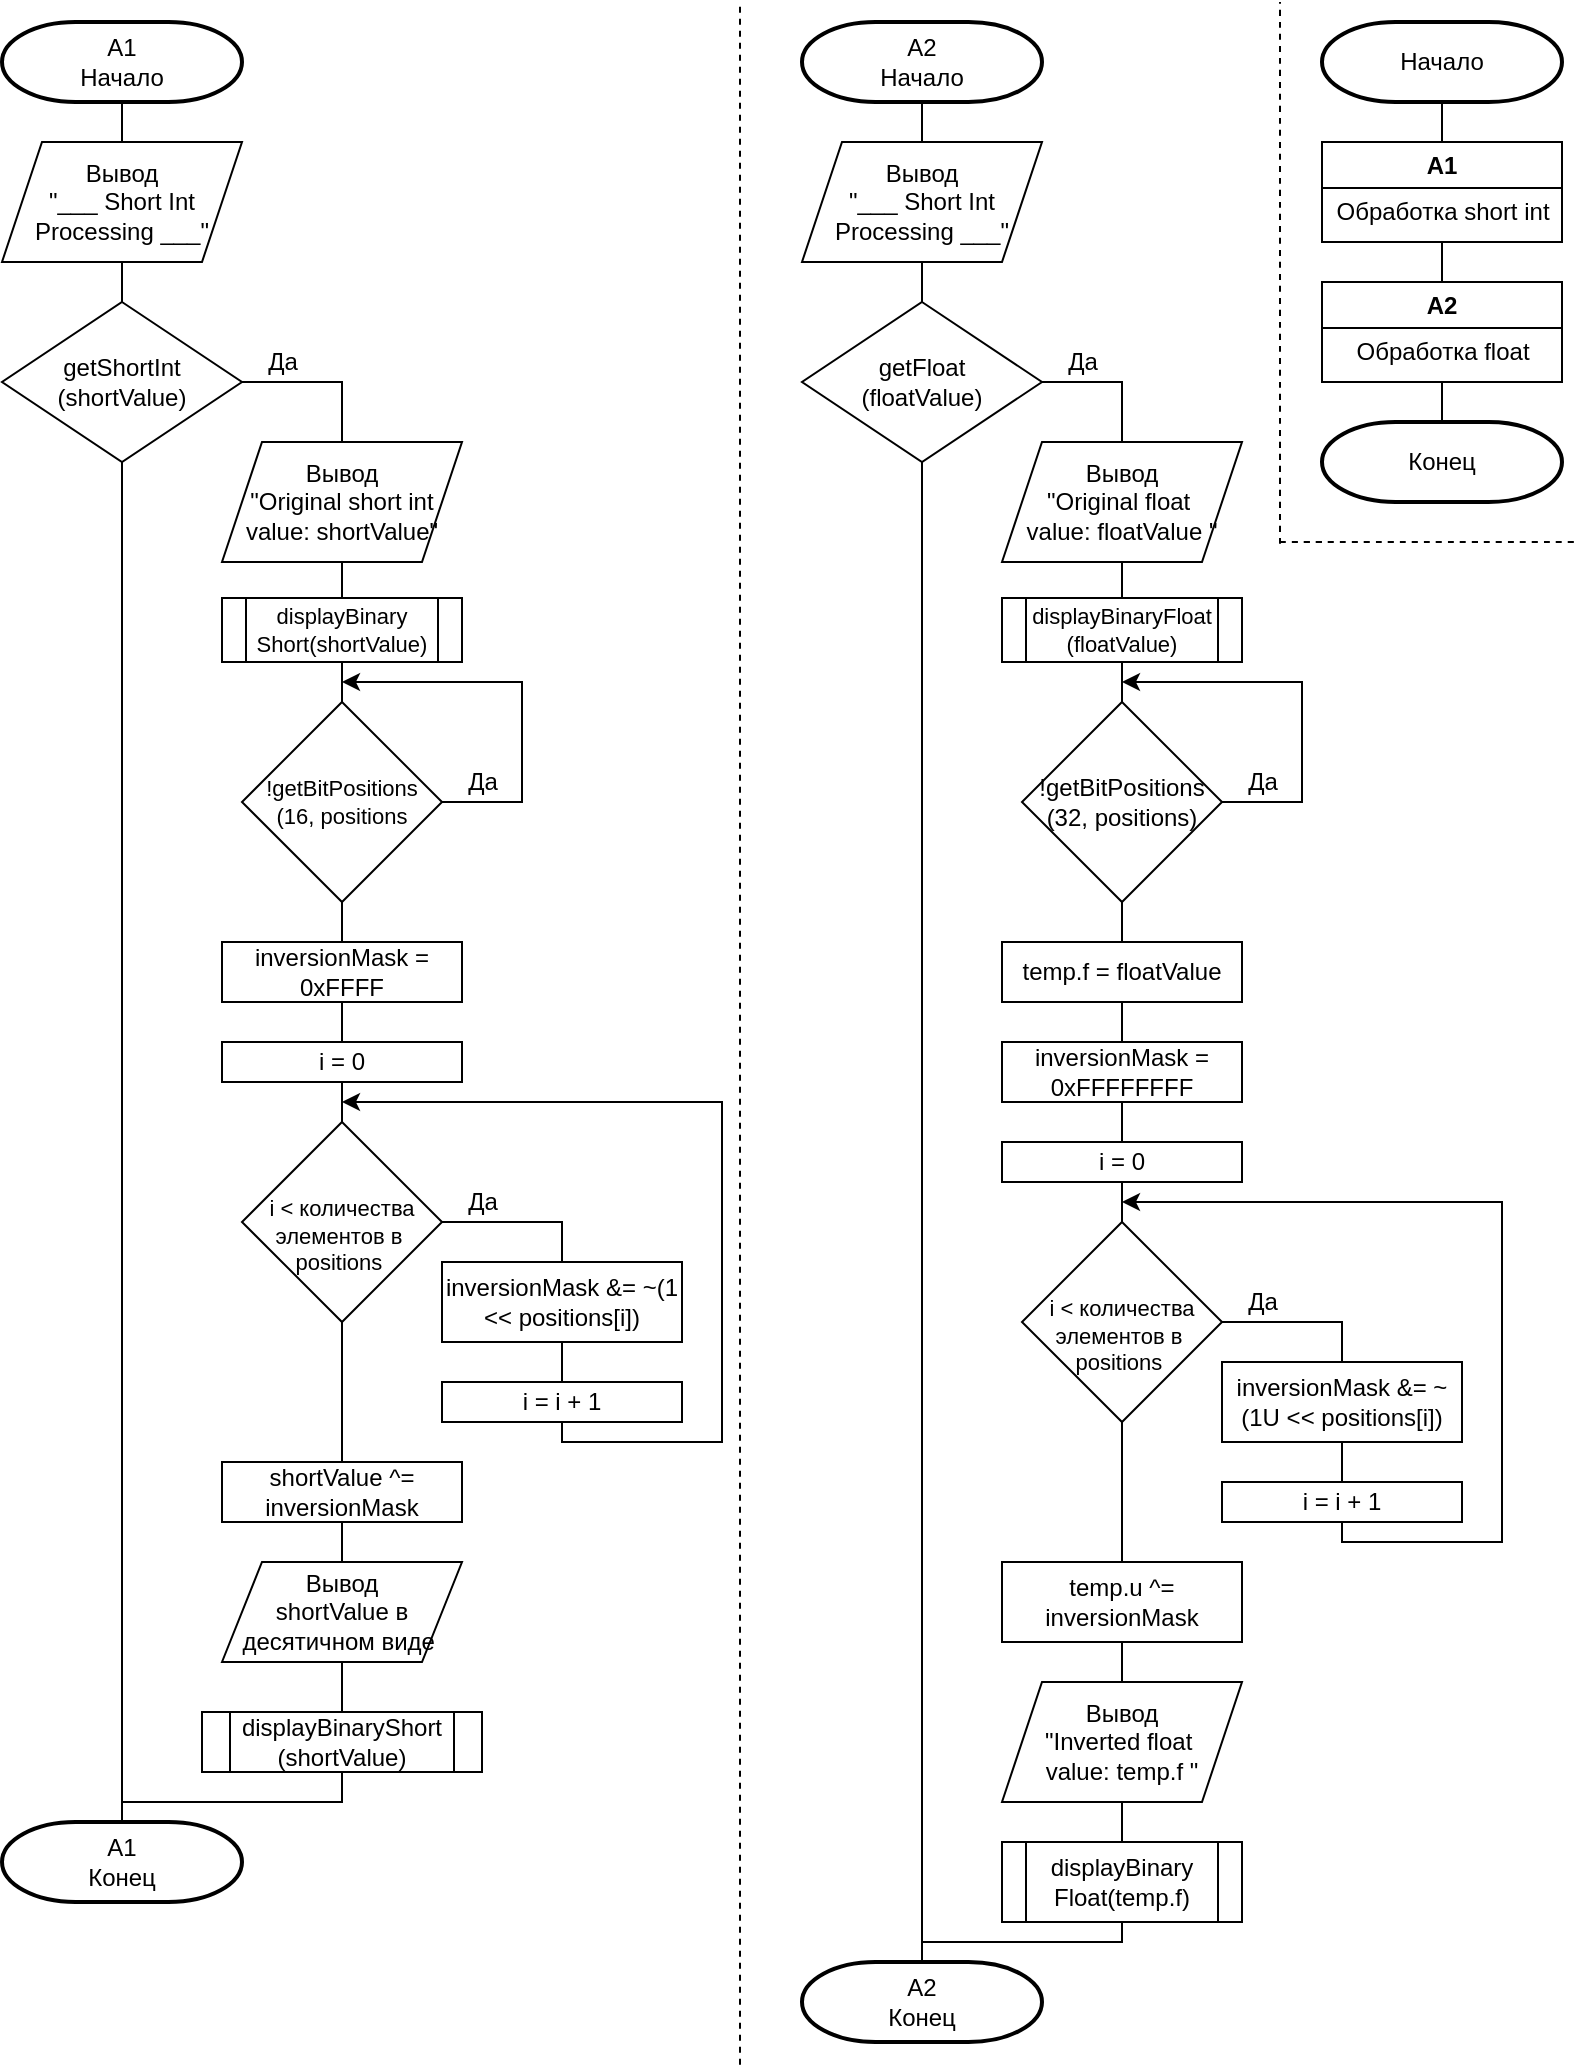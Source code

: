 <mxfile version="24.7.8" pages="4">
  <diagram id="XM8UKDTR9AWFMEx-WdQu" name="Main">
    <mxGraphModel dx="1590" dy="8192" grid="1" gridSize="10" guides="1" tooltips="1" connect="1" arrows="1" fold="1" page="1" pageScale="1" pageWidth="827" pageHeight="1169" background="none" math="0" shadow="0">
      <root>
        <mxCell id="0" />
        <mxCell id="1" parent="0" />
        <mxCell id="2dJXmuTN4804VReblY5P-1" value="" style="endArrow=none;html=1;rounded=0;exitX=0.5;exitY=0;exitDx=0;exitDy=0;entryX=0.5;entryY=1;entryDx=0;entryDy=0;entryPerimeter=0;" edge="1" parent="1" source="2dJXmuTN4804VReblY5P-35" target="2dJXmuTN4804VReblY5P-76">
          <mxGeometry width="50" height="50" relative="1" as="geometry">
            <mxPoint x="739.0" y="-6920" as="sourcePoint" />
            <mxPoint x="739" y="-6960" as="targetPoint" />
          </mxGeometry>
        </mxCell>
        <mxCell id="2dJXmuTN4804VReblY5P-2" value="Вывод&lt;div&gt;&quot;___ Short Int Processing ___&quot;&lt;br&gt;&lt;/div&gt;" style="shape=parallelogram;perimeter=parallelogramPerimeter;whiteSpace=wrap;html=1;fixedSize=1;" vertex="1" parent="1">
          <mxGeometry x="19" y="-6940" width="120" height="60" as="geometry" />
        </mxCell>
        <mxCell id="2dJXmuTN4804VReblY5P-3" value="getShortInt&lt;div&gt;(shortValue)&lt;/div&gt;" style="rhombus;whiteSpace=wrap;html=1;" vertex="1" parent="1">
          <mxGeometry x="19" y="-6860" width="120" height="80" as="geometry" />
        </mxCell>
        <mxCell id="2dJXmuTN4804VReblY5P-4" value="" style="endArrow=none;html=1;rounded=0;entryX=0.5;entryY=1;entryDx=0;entryDy=0;exitX=0.5;exitY=0;exitDx=0;exitDy=0;" edge="1" parent="1" source="2dJXmuTN4804VReblY5P-3" target="2dJXmuTN4804VReblY5P-2">
          <mxGeometry width="50" height="50" relative="1" as="geometry">
            <mxPoint x="39" y="-6820" as="sourcePoint" />
            <mxPoint x="89" y="-6870" as="targetPoint" />
          </mxGeometry>
        </mxCell>
        <mxCell id="2dJXmuTN4804VReblY5P-5" value="" style="endArrow=none;html=1;rounded=0;exitX=1;exitY=0.5;exitDx=0;exitDy=0;entryX=0.5;entryY=0;entryDx=0;entryDy=0;" edge="1" parent="1" source="2dJXmuTN4804VReblY5P-3" target="2dJXmuTN4804VReblY5P-7">
          <mxGeometry width="50" height="50" relative="1" as="geometry">
            <mxPoint x="99" y="-6840" as="sourcePoint" />
            <mxPoint x="189" y="-6810" as="targetPoint" />
            <Array as="points">
              <mxPoint x="189" y="-6820" />
            </Array>
          </mxGeometry>
        </mxCell>
        <mxCell id="2dJXmuTN4804VReblY5P-6" value="Да" style="text;html=1;align=center;verticalAlign=middle;resizable=0;points=[];autosize=1;strokeColor=none;fillColor=none;" vertex="1" parent="1">
          <mxGeometry x="139" y="-6845" width="40" height="30" as="geometry" />
        </mxCell>
        <mxCell id="2dJXmuTN4804VReblY5P-7" value="Вывод&lt;div&gt;&quot;Original short int value: shortValue&lt;span style=&quot;background-color: initial;&quot;&gt;&quot;&lt;/span&gt;&lt;br&gt;&lt;/div&gt;" style="shape=parallelogram;perimeter=parallelogramPerimeter;whiteSpace=wrap;html=1;fixedSize=1;" vertex="1" parent="1">
          <mxGeometry x="129" y="-6790" width="120" height="60" as="geometry" />
        </mxCell>
        <mxCell id="2dJXmuTN4804VReblY5P-8" value="displayBinary&lt;div style=&quot;font-size: 11px;&quot;&gt;Short(shortValue)&lt;/div&gt;" style="shape=process;whiteSpace=wrap;html=1;backgroundOutline=1;fontSize=11;" vertex="1" parent="1">
          <mxGeometry x="129" y="-6712" width="120" height="32" as="geometry" />
        </mxCell>
        <mxCell id="2dJXmuTN4804VReblY5P-9" value="" style="endArrow=none;html=1;rounded=0;exitX=0.5;exitY=1;exitDx=0;exitDy=0;entryX=0.5;entryY=0;entryDx=0;entryDy=0;" edge="1" parent="1" source="2dJXmuTN4804VReblY5P-7" target="2dJXmuTN4804VReblY5P-8">
          <mxGeometry width="50" height="50" relative="1" as="geometry">
            <mxPoint x="129" y="-6790" as="sourcePoint" />
            <mxPoint x="179" y="-6840" as="targetPoint" />
          </mxGeometry>
        </mxCell>
        <mxCell id="2dJXmuTN4804VReblY5P-10" value="!getBitPositions&lt;div style=&quot;font-size: 11px;&quot;&gt;(16, positions&lt;br style=&quot;font-size: 11px;&quot;&gt;&lt;/div&gt;" style="rhombus;whiteSpace=wrap;html=1;fontSize=11;" vertex="1" parent="1">
          <mxGeometry x="139" y="-6660" width="100" height="100" as="geometry" />
        </mxCell>
        <mxCell id="2dJXmuTN4804VReblY5P-11" value="" style="endArrow=none;html=1;rounded=0;exitX=0.5;exitY=1;exitDx=0;exitDy=0;entryX=0.5;entryY=0;entryDx=0;entryDy=0;" edge="1" parent="1" source="2dJXmuTN4804VReblY5P-8" target="2dJXmuTN4804VReblY5P-10">
          <mxGeometry width="50" height="50" relative="1" as="geometry">
            <mxPoint x="159" y="-6650" as="sourcePoint" />
            <mxPoint x="209" y="-6700" as="targetPoint" />
          </mxGeometry>
        </mxCell>
        <mxCell id="2dJXmuTN4804VReblY5P-12" value="" style="endArrow=classic;html=1;rounded=0;exitX=1;exitY=0.5;exitDx=0;exitDy=0;endFill=1;" edge="1" parent="1" source="2dJXmuTN4804VReblY5P-10">
          <mxGeometry width="50" height="50" relative="1" as="geometry">
            <mxPoint x="189" y="-6590" as="sourcePoint" />
            <mxPoint x="189" y="-6670" as="targetPoint" />
            <Array as="points">
              <mxPoint x="279" y="-6610" />
              <mxPoint x="279" y="-6670" />
            </Array>
          </mxGeometry>
        </mxCell>
        <mxCell id="2dJXmuTN4804VReblY5P-13" value="Да" style="text;html=1;align=center;verticalAlign=middle;resizable=0;points=[];autosize=1;strokeColor=none;fillColor=none;" vertex="1" parent="1">
          <mxGeometry x="239" y="-6635" width="40" height="30" as="geometry" />
        </mxCell>
        <mxCell id="2dJXmuTN4804VReblY5P-14" value="inversionMask = 0xFFFF" style="rounded=0;whiteSpace=wrap;html=1;" vertex="1" parent="1">
          <mxGeometry x="129" y="-6540" width="120" height="30" as="geometry" />
        </mxCell>
        <mxCell id="2dJXmuTN4804VReblY5P-15" value="" style="endArrow=none;html=1;rounded=0;exitX=0.5;exitY=1;exitDx=0;exitDy=0;entryX=0.5;entryY=0;entryDx=0;entryDy=0;" edge="1" parent="1" source="2dJXmuTN4804VReblY5P-10" target="2dJXmuTN4804VReblY5P-14">
          <mxGeometry width="50" height="50" relative="1" as="geometry">
            <mxPoint x="169" y="-6530" as="sourcePoint" />
            <mxPoint x="219" y="-6580" as="targetPoint" />
          </mxGeometry>
        </mxCell>
        <mxCell id="2dJXmuTN4804VReblY5P-16" value="i = 0" style="rounded=0;whiteSpace=wrap;html=1;" vertex="1" parent="1">
          <mxGeometry x="129" y="-6490" width="120" height="20" as="geometry" />
        </mxCell>
        <mxCell id="2dJXmuTN4804VReblY5P-17" value="" style="endArrow=none;html=1;rounded=0;exitX=0.5;exitY=1;exitDx=0;exitDy=0;entryX=0.5;entryY=0;entryDx=0;entryDy=0;" edge="1" parent="1" source="2dJXmuTN4804VReblY5P-14" target="2dJXmuTN4804VReblY5P-16">
          <mxGeometry width="50" height="50" relative="1" as="geometry">
            <mxPoint x="199" y="-6520" as="sourcePoint" />
            <mxPoint x="199" y="-6500" as="targetPoint" />
          </mxGeometry>
        </mxCell>
        <mxCell id="2dJXmuTN4804VReblY5P-18" value="&lt;div style=&quot;font-size: 11px;&quot;&gt;&lt;br style=&quot;font-size: 11px;&quot;&gt;&lt;/div&gt;&lt;div style=&quot;font-size: 11px;&quot;&gt;i &amp;lt; количества элементов в&amp;nbsp;&lt;/div&gt;&lt;div style=&quot;font-size: 11px;&quot;&gt;positions&amp;nbsp;&lt;/div&gt;" style="rhombus;whiteSpace=wrap;html=1;fontSize=11;" vertex="1" parent="1">
          <mxGeometry x="139" y="-6450" width="100" height="100" as="geometry" />
        </mxCell>
        <mxCell id="2dJXmuTN4804VReblY5P-19" value="" style="endArrow=none;html=1;rounded=0;exitX=0.5;exitY=1;exitDx=0;exitDy=0;entryX=0.5;entryY=0;entryDx=0;entryDy=0;" edge="1" parent="1" source="2dJXmuTN4804VReblY5P-16" target="2dJXmuTN4804VReblY5P-18">
          <mxGeometry width="50" height="50" relative="1" as="geometry">
            <mxPoint x="209" y="-6420" as="sourcePoint" />
            <mxPoint x="259" y="-6470" as="targetPoint" />
          </mxGeometry>
        </mxCell>
        <mxCell id="2dJXmuTN4804VReblY5P-20" value="" style="endArrow=none;html=1;rounded=0;exitX=1;exitY=0.5;exitDx=0;exitDy=0;entryX=0.5;entryY=0;entryDx=0;entryDy=0;" edge="1" parent="1" source="2dJXmuTN4804VReblY5P-18" target="2dJXmuTN4804VReblY5P-22">
          <mxGeometry width="50" height="50" relative="1" as="geometry">
            <mxPoint x="209" y="-6340" as="sourcePoint" />
            <mxPoint x="279" y="-6300" as="targetPoint" />
            <Array as="points">
              <mxPoint x="299" y="-6400" />
            </Array>
          </mxGeometry>
        </mxCell>
        <mxCell id="2dJXmuTN4804VReblY5P-21" value="Да" style="text;html=1;align=center;verticalAlign=middle;resizable=0;points=[];autosize=1;strokeColor=none;fillColor=none;" vertex="1" parent="1">
          <mxGeometry x="239" y="-6425" width="40" height="30" as="geometry" />
        </mxCell>
        <mxCell id="2dJXmuTN4804VReblY5P-22" value="inversionMask &amp;amp;= ~(1 &amp;lt;&amp;lt; positions[i])" style="rounded=0;whiteSpace=wrap;html=1;" vertex="1" parent="1">
          <mxGeometry x="239" y="-6380" width="120" height="40" as="geometry" />
        </mxCell>
        <mxCell id="2dJXmuTN4804VReblY5P-23" value="i = i + 1" style="rounded=0;whiteSpace=wrap;html=1;" vertex="1" parent="1">
          <mxGeometry x="239" y="-6320" width="120" height="20" as="geometry" />
        </mxCell>
        <mxCell id="2dJXmuTN4804VReblY5P-24" value="" style="endArrow=none;html=1;rounded=0;exitX=0.5;exitY=1;exitDx=0;exitDy=0;entryX=0.5;entryY=0;entryDx=0;entryDy=0;" edge="1" parent="1" source="2dJXmuTN4804VReblY5P-22" target="2dJXmuTN4804VReblY5P-23">
          <mxGeometry width="50" height="50" relative="1" as="geometry">
            <mxPoint x="259" y="-6330" as="sourcePoint" />
            <mxPoint x="309" y="-6380" as="targetPoint" />
          </mxGeometry>
        </mxCell>
        <mxCell id="2dJXmuTN4804VReblY5P-25" value="" style="endArrow=classic;html=1;rounded=0;exitX=0.5;exitY=1;exitDx=0;exitDy=0;endFill=1;" edge="1" parent="1" source="2dJXmuTN4804VReblY5P-23">
          <mxGeometry width="50" height="50" relative="1" as="geometry">
            <mxPoint x="259" y="-6330" as="sourcePoint" />
            <mxPoint x="189" y="-6460" as="targetPoint" />
            <Array as="points">
              <mxPoint x="299" y="-6290" />
              <mxPoint x="379" y="-6290" />
              <mxPoint x="379" y="-6460" />
            </Array>
          </mxGeometry>
        </mxCell>
        <mxCell id="2dJXmuTN4804VReblY5P-26" value="" style="endArrow=none;html=1;rounded=0;entryX=0.5;entryY=1;entryDx=0;entryDy=0;exitX=0.5;exitY=0;exitDx=0;exitDy=0;" edge="1" parent="1" source="2dJXmuTN4804VReblY5P-27" target="2dJXmuTN4804VReblY5P-18">
          <mxGeometry width="50" height="50" relative="1" as="geometry">
            <mxPoint x="189" y="-6100" as="sourcePoint" />
            <mxPoint x="299" y="-6310" as="targetPoint" />
          </mxGeometry>
        </mxCell>
        <mxCell id="2dJXmuTN4804VReblY5P-27" value="shortValue ^= inversionMask" style="rounded=0;whiteSpace=wrap;html=1;" vertex="1" parent="1">
          <mxGeometry x="129" y="-6280" width="120" height="30" as="geometry" />
        </mxCell>
        <mxCell id="2dJXmuTN4804VReblY5P-28" value="Вывод&lt;div&gt;shortValue в десятичном виде&amp;nbsp;&lt;/div&gt;" style="shape=parallelogram;perimeter=parallelogramPerimeter;whiteSpace=wrap;html=1;fixedSize=1;spacingLeft=4;spacingRight=4;" vertex="1" parent="1">
          <mxGeometry x="129" y="-6230" width="120" height="50" as="geometry" />
        </mxCell>
        <mxCell id="2dJXmuTN4804VReblY5P-29" value="" style="endArrow=none;html=1;rounded=0;exitX=0.5;exitY=1;exitDx=0;exitDy=0;entryX=0.5;entryY=0;entryDx=0;entryDy=0;" edge="1" parent="1" source="2dJXmuTN4804VReblY5P-27" target="2dJXmuTN4804VReblY5P-28">
          <mxGeometry width="50" height="50" relative="1" as="geometry">
            <mxPoint x="189" y="-6030" as="sourcePoint" />
            <mxPoint x="299" y="-6190" as="targetPoint" />
          </mxGeometry>
        </mxCell>
        <mxCell id="2dJXmuTN4804VReblY5P-30" value="displayBinaryShort&lt;div&gt;(shortValue)&lt;/div&gt;" style="shape=process;whiteSpace=wrap;html=1;backgroundOutline=1;" vertex="1" parent="1">
          <mxGeometry x="119" y="-6155" width="140" height="30" as="geometry" />
        </mxCell>
        <mxCell id="2dJXmuTN4804VReblY5P-31" value="" style="endArrow=none;html=1;rounded=0;exitX=0.5;exitY=1;exitDx=0;exitDy=0;entryX=0.5;entryY=0;entryDx=0;entryDy=0;" edge="1" parent="1" source="2dJXmuTN4804VReblY5P-28" target="2dJXmuTN4804VReblY5P-30">
          <mxGeometry width="50" height="50" relative="1" as="geometry">
            <mxPoint x="189" y="-6010" as="sourcePoint" />
            <mxPoint x="239" y="-6060" as="targetPoint" />
          </mxGeometry>
        </mxCell>
        <mxCell id="2dJXmuTN4804VReblY5P-32" value="" style="endArrow=none;html=1;rounded=0;entryX=0.5;entryY=1;entryDx=0;entryDy=0;exitX=0.5;exitY=0;exitDx=0;exitDy=0;entryPerimeter=0;" edge="1" parent="1" source="2dJXmuTN4804VReblY5P-2" target="2dJXmuTN4804VReblY5P-78">
          <mxGeometry width="50" height="50" relative="1" as="geometry">
            <mxPoint x="29" y="-6800" as="sourcePoint" />
            <mxPoint x="79" y="-6960" as="targetPoint" />
          </mxGeometry>
        </mxCell>
        <mxCell id="2dJXmuTN4804VReblY5P-33" value="" style="endArrow=none;html=1;rounded=0;entryX=0.5;entryY=1;entryDx=0;entryDy=0;exitX=0.5;exitY=0;exitDx=0;exitDy=0;exitPerimeter=0;" edge="1" parent="1" source="2dJXmuTN4804VReblY5P-79" target="2dJXmuTN4804VReblY5P-3">
          <mxGeometry width="50" height="50" relative="1" as="geometry">
            <mxPoint x="79" y="-6100" as="sourcePoint" />
            <mxPoint x="139" y="-6500" as="targetPoint" />
          </mxGeometry>
        </mxCell>
        <mxCell id="2dJXmuTN4804VReblY5P-34" value="" style="endArrow=none;html=1;rounded=0;exitX=0.5;exitY=1;exitDx=0;exitDy=0;" edge="1" parent="1" source="2dJXmuTN4804VReblY5P-30">
          <mxGeometry width="50" height="50" relative="1" as="geometry">
            <mxPoint x="79" y="-5960" as="sourcePoint" />
            <mxPoint x="79" y="-6110" as="targetPoint" />
            <Array as="points">
              <mxPoint x="189" y="-6110" />
            </Array>
          </mxGeometry>
        </mxCell>
        <mxCell id="2dJXmuTN4804VReblY5P-35" value="А1" style="swimlane;whiteSpace=wrap;html=1;" vertex="1" parent="1">
          <mxGeometry x="679" y="-6940" width="120" height="50" as="geometry" />
        </mxCell>
        <mxCell id="2dJXmuTN4804VReblY5P-36" value="Обработка&amp;nbsp;short int" style="text;html=1;align=center;verticalAlign=middle;resizable=0;points=[];autosize=1;strokeColor=none;fillColor=none;" vertex="1" parent="2dJXmuTN4804VReblY5P-35">
          <mxGeometry x="-5" y="20" width="130" height="30" as="geometry" />
        </mxCell>
        <mxCell id="2dJXmuTN4804VReblY5P-37" value="А2" style="swimlane;whiteSpace=wrap;html=1;startSize=23;" vertex="1" parent="1">
          <mxGeometry x="679" y="-6870" width="120" height="50" as="geometry" />
        </mxCell>
        <mxCell id="2dJXmuTN4804VReblY5P-38" value="Обработка&amp;nbsp;float" style="text;html=1;align=center;verticalAlign=middle;resizable=0;points=[];autosize=1;strokeColor=none;fillColor=none;" vertex="1" parent="2dJXmuTN4804VReblY5P-37">
          <mxGeometry x="5" y="20" width="110" height="30" as="geometry" />
        </mxCell>
        <mxCell id="2dJXmuTN4804VReblY5P-39" value="" style="endArrow=none;html=1;rounded=0;entryX=0.5;entryY=1;entryDx=0;entryDy=0;exitX=0.5;exitY=0;exitDx=0;exitDy=0;" edge="1" parent="1" source="2dJXmuTN4804VReblY5P-37" target="2dJXmuTN4804VReblY5P-35">
          <mxGeometry width="50" height="50" relative="1" as="geometry">
            <mxPoint x="749" y="-6920" as="sourcePoint" />
            <mxPoint x="749" y="-6940" as="targetPoint" />
          </mxGeometry>
        </mxCell>
        <mxCell id="2dJXmuTN4804VReblY5P-40" value="" style="endArrow=none;html=1;rounded=0;entryX=0.5;entryY=0;entryDx=0;entryDy=0;exitX=0.5;exitY=1;exitDx=0;exitDy=0;entryPerimeter=0;" edge="1" parent="1" source="2dJXmuTN4804VReblY5P-37" target="2dJXmuTN4804VReblY5P-77">
          <mxGeometry width="50" height="50" relative="1" as="geometry">
            <mxPoint x="739" y="-6730" as="sourcePoint" />
            <mxPoint x="739" y="-6800" as="targetPoint" />
          </mxGeometry>
        </mxCell>
        <mxCell id="2dJXmuTN4804VReblY5P-41" value="Вывод&lt;div&gt;&quot;___ Short Int Processing ___&quot;&lt;br&gt;&lt;/div&gt;" style="shape=parallelogram;perimeter=parallelogramPerimeter;whiteSpace=wrap;html=1;fixedSize=1;" vertex="1" parent="1">
          <mxGeometry x="419" y="-6940" width="120" height="60" as="geometry" />
        </mxCell>
        <mxCell id="2dJXmuTN4804VReblY5P-42" value="" style="endArrow=none;html=1;rounded=0;entryX=0.5;entryY=1;entryDx=0;entryDy=0;exitX=0.5;exitY=0;exitDx=0;exitDy=0;entryPerimeter=0;" edge="1" parent="1" source="2dJXmuTN4804VReblY5P-41" target="2dJXmuTN4804VReblY5P-80">
          <mxGeometry width="50" height="50" relative="1" as="geometry">
            <mxPoint x="429" y="-6880" as="sourcePoint" />
            <mxPoint x="479" y="-6960" as="targetPoint" />
          </mxGeometry>
        </mxCell>
        <mxCell id="2dJXmuTN4804VReblY5P-43" value="getFloat&lt;div&gt;(floatValue)&lt;/div&gt;" style="rhombus;whiteSpace=wrap;html=1;" vertex="1" parent="1">
          <mxGeometry x="419" y="-6860" width="120" height="80" as="geometry" />
        </mxCell>
        <mxCell id="2dJXmuTN4804VReblY5P-44" value="" style="endArrow=none;html=1;rounded=0;entryX=0.5;entryY=1;entryDx=0;entryDy=0;exitX=0.5;exitY=0;exitDx=0;exitDy=0;" edge="1" parent="1" source="2dJXmuTN4804VReblY5P-43" target="2dJXmuTN4804VReblY5P-41">
          <mxGeometry width="50" height="50" relative="1" as="geometry">
            <mxPoint x="489" y="-6760" as="sourcePoint" />
            <mxPoint x="539" y="-6810" as="targetPoint" />
          </mxGeometry>
        </mxCell>
        <mxCell id="2dJXmuTN4804VReblY5P-45" value="" style="endArrow=none;html=1;rounded=0;exitX=1;exitY=0.5;exitDx=0;exitDy=0;entryX=0.5;entryY=0;entryDx=0;entryDy=0;" edge="1" parent="1" source="2dJXmuTN4804VReblY5P-43" target="2dJXmuTN4804VReblY5P-47">
          <mxGeometry width="50" height="50" relative="1" as="geometry">
            <mxPoint x="519" y="-6820" as="sourcePoint" />
            <mxPoint x="579" y="-6820" as="targetPoint" />
            <Array as="points">
              <mxPoint x="579" y="-6820" />
            </Array>
          </mxGeometry>
        </mxCell>
        <mxCell id="2dJXmuTN4804VReblY5P-46" value="Да" style="text;html=1;align=center;verticalAlign=middle;resizable=0;points=[];autosize=1;strokeColor=none;fillColor=none;" vertex="1" parent="1">
          <mxGeometry x="539" y="-6845" width="40" height="30" as="geometry" />
        </mxCell>
        <mxCell id="2dJXmuTN4804VReblY5P-47" value="Вывод&lt;div&gt;&quot;Original float&amp;nbsp;&lt;/div&gt;&lt;div&gt;value: floatValue&amp;nbsp;&lt;span style=&quot;background-color: initial;&quot;&gt;&quot;&lt;/span&gt;&lt;br&gt;&lt;/div&gt;" style="shape=parallelogram;perimeter=parallelogramPerimeter;whiteSpace=wrap;html=1;fixedSize=1;" vertex="1" parent="1">
          <mxGeometry x="519" y="-6790" width="120" height="60" as="geometry" />
        </mxCell>
        <mxCell id="2dJXmuTN4804VReblY5P-48" value="displayBinaryFloat&lt;div style=&quot;font-size: 11px;&quot;&gt;(floatValue)&lt;/div&gt;" style="shape=process;whiteSpace=wrap;html=1;backgroundOutline=1;fontSize=11;" vertex="1" parent="1">
          <mxGeometry x="519" y="-6712" width="120" height="32" as="geometry" />
        </mxCell>
        <mxCell id="2dJXmuTN4804VReblY5P-49" value="" style="endArrow=none;html=1;rounded=0;exitX=0.5;exitY=1;exitDx=0;exitDy=0;entryX=0.5;entryY=0;entryDx=0;entryDy=0;" edge="1" parent="1" source="2dJXmuTN4804VReblY5P-47" target="2dJXmuTN4804VReblY5P-48">
          <mxGeometry width="50" height="50" relative="1" as="geometry">
            <mxPoint x="509" y="-6730" as="sourcePoint" />
            <mxPoint x="559" y="-6780" as="targetPoint" />
          </mxGeometry>
        </mxCell>
        <mxCell id="2dJXmuTN4804VReblY5P-50" value="&lt;div&gt;!getBitPositions&lt;/div&gt;&lt;div&gt;(32, positions)&lt;br&gt;&lt;/div&gt;" style="rhombus;whiteSpace=wrap;html=1;" vertex="1" parent="1">
          <mxGeometry x="529" y="-6660" width="100" height="100" as="geometry" />
        </mxCell>
        <mxCell id="2dJXmuTN4804VReblY5P-51" value="" style="endArrow=none;html=1;rounded=0;exitX=0.5;exitY=1;exitDx=0;exitDy=0;entryX=0.5;entryY=0;entryDx=0;entryDy=0;" edge="1" parent="1" source="2dJXmuTN4804VReblY5P-48" target="2dJXmuTN4804VReblY5P-50">
          <mxGeometry width="50" height="50" relative="1" as="geometry">
            <mxPoint x="579" y="-6660" as="sourcePoint" />
            <mxPoint x="599" y="-6708" as="targetPoint" />
          </mxGeometry>
        </mxCell>
        <mxCell id="2dJXmuTN4804VReblY5P-52" value="" style="endArrow=classic;html=1;rounded=0;exitX=1;exitY=0.5;exitDx=0;exitDy=0;endFill=1;" edge="1" parent="1" source="2dJXmuTN4804VReblY5P-50">
          <mxGeometry width="50" height="50" relative="1" as="geometry">
            <mxPoint x="579" y="-6598" as="sourcePoint" />
            <mxPoint x="579" y="-6670" as="targetPoint" />
            <Array as="points">
              <mxPoint x="669" y="-6610" />
              <mxPoint x="669" y="-6670" />
            </Array>
          </mxGeometry>
        </mxCell>
        <mxCell id="2dJXmuTN4804VReblY5P-53" value="Да" style="text;html=1;align=center;verticalAlign=middle;resizable=0;points=[];autosize=1;strokeColor=none;fillColor=none;" vertex="1" parent="1">
          <mxGeometry x="629" y="-6635" width="40" height="30" as="geometry" />
        </mxCell>
        <mxCell id="2dJXmuTN4804VReblY5P-54" value="" style="endArrow=none;html=1;rounded=0;exitX=0.5;exitY=1;exitDx=0;exitDy=0;entryX=0.5;entryY=0;entryDx=0;entryDy=0;" edge="1" parent="1" source="2dJXmuTN4804VReblY5P-50">
          <mxGeometry width="50" height="50" relative="1" as="geometry">
            <mxPoint x="559" y="-6538" as="sourcePoint" />
            <mxPoint x="579" y="-6518" as="targetPoint" />
          </mxGeometry>
        </mxCell>
        <mxCell id="2dJXmuTN4804VReblY5P-55" value="inversionMask = 0xFFFFFFFF" style="rounded=0;whiteSpace=wrap;html=1;" vertex="1" parent="1">
          <mxGeometry x="519" y="-6490" width="120" height="30" as="geometry" />
        </mxCell>
        <mxCell id="2dJXmuTN4804VReblY5P-56" value="temp.f = floatValue" style="rounded=0;whiteSpace=wrap;html=1;" vertex="1" parent="1">
          <mxGeometry x="519" y="-6540" width="120" height="30" as="geometry" />
        </mxCell>
        <mxCell id="2dJXmuTN4804VReblY5P-57" value="" style="endArrow=none;html=1;rounded=0;exitX=0.5;exitY=1;exitDx=0;exitDy=0;entryX=0.5;entryY=0;entryDx=0;entryDy=0;" edge="1" parent="1" source="2dJXmuTN4804VReblY5P-56" target="2dJXmuTN4804VReblY5P-55">
          <mxGeometry width="50" height="50" relative="1" as="geometry">
            <mxPoint x="439" y="-6520" as="sourcePoint" />
            <mxPoint x="489" y="-6570" as="targetPoint" />
          </mxGeometry>
        </mxCell>
        <mxCell id="2dJXmuTN4804VReblY5P-58" value="i = 0" style="rounded=0;whiteSpace=wrap;html=1;" vertex="1" parent="1">
          <mxGeometry x="519" y="-6440" width="120" height="20" as="geometry" />
        </mxCell>
        <mxCell id="2dJXmuTN4804VReblY5P-59" value="&lt;div style=&quot;font-size: 11px;&quot;&gt;&lt;br style=&quot;font-size: 11px;&quot;&gt;&lt;/div&gt;&lt;div style=&quot;font-size: 11px;&quot;&gt;i &amp;lt; количества элементов в&amp;nbsp;&lt;/div&gt;&lt;div style=&quot;font-size: 11px;&quot;&gt;positions&amp;nbsp;&lt;/div&gt;" style="rhombus;whiteSpace=wrap;html=1;fontSize=11;" vertex="1" parent="1">
          <mxGeometry x="529" y="-6400" width="100" height="100" as="geometry" />
        </mxCell>
        <mxCell id="2dJXmuTN4804VReblY5P-60" value="" style="endArrow=none;html=1;rounded=0;exitX=0.5;exitY=1;exitDx=0;exitDy=0;entryX=0.5;entryY=0;entryDx=0;entryDy=0;" edge="1" parent="1" source="2dJXmuTN4804VReblY5P-58" target="2dJXmuTN4804VReblY5P-59">
          <mxGeometry width="50" height="50" relative="1" as="geometry">
            <mxPoint x="599" y="-6350" as="sourcePoint" />
            <mxPoint x="649" y="-6400" as="targetPoint" />
          </mxGeometry>
        </mxCell>
        <mxCell id="2dJXmuTN4804VReblY5P-61" value="" style="endArrow=none;html=1;rounded=0;exitX=1;exitY=0.5;exitDx=0;exitDy=0;entryX=0.5;entryY=0;entryDx=0;entryDy=0;" edge="1" parent="1" source="2dJXmuTN4804VReblY5P-59" target="2dJXmuTN4804VReblY5P-63">
          <mxGeometry width="50" height="50" relative="1" as="geometry">
            <mxPoint x="599" y="-6270" as="sourcePoint" />
            <mxPoint x="689" y="-6220" as="targetPoint" />
            <Array as="points">
              <mxPoint x="689" y="-6350" />
            </Array>
          </mxGeometry>
        </mxCell>
        <mxCell id="2dJXmuTN4804VReblY5P-62" value="Да" style="text;html=1;align=center;verticalAlign=middle;resizable=0;points=[];autosize=1;strokeColor=none;fillColor=none;" vertex="1" parent="1">
          <mxGeometry x="629" y="-6375" width="40" height="30" as="geometry" />
        </mxCell>
        <mxCell id="2dJXmuTN4804VReblY5P-63" value="inversionMask &amp;amp;= ~(1U &amp;lt;&amp;lt; positions[i])" style="rounded=0;whiteSpace=wrap;html=1;" vertex="1" parent="1">
          <mxGeometry x="629" y="-6330" width="120" height="40" as="geometry" />
        </mxCell>
        <mxCell id="2dJXmuTN4804VReblY5P-64" value="i = i + 1" style="rounded=0;whiteSpace=wrap;html=1;" vertex="1" parent="1">
          <mxGeometry x="629" y="-6270" width="120" height="20" as="geometry" />
        </mxCell>
        <mxCell id="2dJXmuTN4804VReblY5P-65" value="" style="endArrow=classic;html=1;rounded=0;exitX=0.5;exitY=1;exitDx=0;exitDy=0;endFill=1;" edge="1" parent="1" source="2dJXmuTN4804VReblY5P-64">
          <mxGeometry width="50" height="50" relative="1" as="geometry">
            <mxPoint x="649" y="-6260" as="sourcePoint" />
            <mxPoint x="579" y="-6410" as="targetPoint" />
            <Array as="points">
              <mxPoint x="689" y="-6240" />
              <mxPoint x="769" y="-6240" />
              <mxPoint x="769" y="-6410" />
            </Array>
          </mxGeometry>
        </mxCell>
        <mxCell id="2dJXmuTN4804VReblY5P-66" value="" style="endArrow=none;html=1;rounded=0;exitX=0.5;exitY=1;exitDx=0;exitDy=0;entryX=0.5;entryY=0;entryDx=0;entryDy=0;" edge="1" parent="1" source="2dJXmuTN4804VReblY5P-55" target="2dJXmuTN4804VReblY5P-58">
          <mxGeometry width="50" height="50" relative="1" as="geometry">
            <mxPoint x="369" y="-6430" as="sourcePoint" />
            <mxPoint x="419" y="-6480" as="targetPoint" />
          </mxGeometry>
        </mxCell>
        <mxCell id="2dJXmuTN4804VReblY5P-67" value="" style="endArrow=none;html=1;rounded=0;entryX=0.5;entryY=1;entryDx=0;entryDy=0;exitX=0.5;exitY=0;exitDx=0;exitDy=0;" edge="1" parent="1" source="2dJXmuTN4804VReblY5P-64" target="2dJXmuTN4804VReblY5P-63">
          <mxGeometry width="50" height="50" relative="1" as="geometry">
            <mxPoint x="789" y="-6050" as="sourcePoint" />
            <mxPoint x="689" y="-6120" as="targetPoint" />
          </mxGeometry>
        </mxCell>
        <mxCell id="2dJXmuTN4804VReblY5P-68" value="" style="endArrow=none;html=1;rounded=0;entryX=0.5;entryY=1;entryDx=0;entryDy=0;exitX=0.5;exitY=0;exitDx=0;exitDy=0;" edge="1" parent="1" source="2dJXmuTN4804VReblY5P-69" target="2dJXmuTN4804VReblY5P-59">
          <mxGeometry width="50" height="50" relative="1" as="geometry">
            <mxPoint x="579" y="-5950" as="sourcePoint" />
            <mxPoint x="739" y="-6140" as="targetPoint" />
          </mxGeometry>
        </mxCell>
        <mxCell id="2dJXmuTN4804VReblY5P-69" value="temp.u ^= inversionMask" style="rounded=0;whiteSpace=wrap;html=1;" vertex="1" parent="1">
          <mxGeometry x="519" y="-6230" width="120" height="40" as="geometry" />
        </mxCell>
        <mxCell id="2dJXmuTN4804VReblY5P-70" value="" style="endArrow=none;html=1;rounded=0;exitX=0.5;exitY=1;exitDx=0;exitDy=0;entryX=0.5;entryY=0;entryDx=0;entryDy=0;" edge="1" parent="1" source="2dJXmuTN4804VReblY5P-69" target="2dJXmuTN4804VReblY5P-71">
          <mxGeometry width="50" height="50" relative="1" as="geometry">
            <mxPoint x="709" y="-6160" as="sourcePoint" />
            <mxPoint x="579" y="-6060" as="targetPoint" />
          </mxGeometry>
        </mxCell>
        <mxCell id="2dJXmuTN4804VReblY5P-71" value="Вывод&lt;div&gt;&quot;Inverted float&amp;nbsp;&lt;/div&gt;&lt;div&gt;value: temp.f&amp;nbsp;&lt;span style=&quot;background-color: initial;&quot;&gt;&quot;&lt;/span&gt;&lt;br&gt;&lt;/div&gt;" style="shape=parallelogram;perimeter=parallelogramPerimeter;whiteSpace=wrap;html=1;fixedSize=1;" vertex="1" parent="1">
          <mxGeometry x="519" y="-6170" width="120" height="60" as="geometry" />
        </mxCell>
        <mxCell id="2dJXmuTN4804VReblY5P-72" value="displayBinary&lt;div&gt;Float(temp.f)&lt;/div&gt;" style="shape=process;whiteSpace=wrap;html=1;backgroundOutline=1;" vertex="1" parent="1">
          <mxGeometry x="519" y="-6090" width="120" height="40" as="geometry" />
        </mxCell>
        <mxCell id="2dJXmuTN4804VReblY5P-73" value="" style="endArrow=none;html=1;rounded=0;entryX=0.5;entryY=0;entryDx=0;entryDy=0;exitX=0.5;exitY=1;exitDx=0;exitDy=0;" edge="1" parent="1" source="2dJXmuTN4804VReblY5P-71" target="2dJXmuTN4804VReblY5P-72">
          <mxGeometry width="50" height="50" relative="1" as="geometry">
            <mxPoint x="579" y="-5990" as="sourcePoint" />
            <mxPoint x="659" y="-6110" as="targetPoint" />
          </mxGeometry>
        </mxCell>
        <mxCell id="2dJXmuTN4804VReblY5P-74" value="" style="endArrow=none;html=1;rounded=0;entryX=0.5;entryY=1;entryDx=0;entryDy=0;exitX=0.5;exitY=0;exitDx=0;exitDy=0;exitPerimeter=0;" edge="1" parent="1" source="2dJXmuTN4804VReblY5P-81" target="2dJXmuTN4804VReblY5P-43">
          <mxGeometry width="50" height="50" relative="1" as="geometry">
            <mxPoint x="479" y="-6030" as="sourcePoint" />
            <mxPoint x="499" y="-6210" as="targetPoint" />
          </mxGeometry>
        </mxCell>
        <mxCell id="2dJXmuTN4804VReblY5P-75" value="" style="endArrow=none;html=1;rounded=0;exitX=0.5;exitY=1;exitDx=0;exitDy=0;" edge="1" parent="1" source="2dJXmuTN4804VReblY5P-72">
          <mxGeometry width="50" height="50" relative="1" as="geometry">
            <mxPoint x="459" y="-5850" as="sourcePoint" />
            <mxPoint x="479" y="-6040" as="targetPoint" />
            <Array as="points">
              <mxPoint x="579" y="-6040" />
            </Array>
          </mxGeometry>
        </mxCell>
        <mxCell id="2dJXmuTN4804VReblY5P-76" value="Начало" style="strokeWidth=2;html=1;shape=mxgraph.flowchart.terminator;whiteSpace=wrap;" vertex="1" parent="1">
          <mxGeometry x="679" y="-7000" width="120" height="40" as="geometry" />
        </mxCell>
        <mxCell id="2dJXmuTN4804VReblY5P-77" value="Конец" style="strokeWidth=2;html=1;shape=mxgraph.flowchart.terminator;whiteSpace=wrap;" vertex="1" parent="1">
          <mxGeometry x="679" y="-6800" width="120" height="40" as="geometry" />
        </mxCell>
        <mxCell id="2dJXmuTN4804VReblY5P-78" value="&lt;div&gt;A1&lt;/div&gt;Начало" style="strokeWidth=2;html=1;shape=mxgraph.flowchart.terminator;whiteSpace=wrap;" vertex="1" parent="1">
          <mxGeometry x="19" y="-7000" width="120" height="40" as="geometry" />
        </mxCell>
        <mxCell id="2dJXmuTN4804VReblY5P-79" value="A1&lt;div&gt;Конец&lt;/div&gt;" style="strokeWidth=2;html=1;shape=mxgraph.flowchart.terminator;whiteSpace=wrap;" vertex="1" parent="1">
          <mxGeometry x="19" y="-6100" width="120" height="40" as="geometry" />
        </mxCell>
        <mxCell id="2dJXmuTN4804VReblY5P-80" value="&lt;div&gt;A2&lt;/div&gt;Начало" style="strokeWidth=2;html=1;shape=mxgraph.flowchart.terminator;whiteSpace=wrap;" vertex="1" parent="1">
          <mxGeometry x="419" y="-7000" width="120" height="40" as="geometry" />
        </mxCell>
        <mxCell id="2dJXmuTN4804VReblY5P-81" value="A2&lt;div&gt;Конец&lt;/div&gt;" style="strokeWidth=2;html=1;shape=mxgraph.flowchart.terminator;whiteSpace=wrap;" vertex="1" parent="1">
          <mxGeometry x="419" y="-6030" width="120" height="40" as="geometry" />
        </mxCell>
        <mxCell id="2dJXmuTN4804VReblY5P-82" value="" style="endArrow=none;dashed=1;html=1;rounded=0;fontSize=12;startSize=8;endSize=8;curved=1;" edge="1" parent="1">
          <mxGeometry width="50" height="50" relative="1" as="geometry">
            <mxPoint x="388" y="-5978.667" as="sourcePoint" />
            <mxPoint x="388" y="-7010" as="targetPoint" />
          </mxGeometry>
        </mxCell>
        <mxCell id="2dJXmuTN4804VReblY5P-85" value="" style="endArrow=none;dashed=1;html=1;rounded=0;fontSize=12;startSize=8;endSize=8;curved=1;" edge="1" parent="1">
          <mxGeometry width="50" height="50" relative="1" as="geometry">
            <mxPoint x="658" y="-6739.111" as="sourcePoint" />
            <mxPoint x="658" y="-7010" as="targetPoint" />
          </mxGeometry>
        </mxCell>
        <mxCell id="2dJXmuTN4804VReblY5P-86" value="" style="endArrow=none;dashed=1;html=1;rounded=0;fontSize=12;startSize=8;endSize=8;curved=1;" edge="1" parent="1">
          <mxGeometry width="50" height="50" relative="1" as="geometry">
            <mxPoint x="658" y="-6740" as="sourcePoint" />
            <mxPoint x="808" y="-6740" as="targetPoint" />
          </mxGeometry>
        </mxCell>
      </root>
    </mxGraphModel>
  </diagram>
  <diagram id="Qjy9GZtdOScx-3KWcG2B" name="getBitPosition">
    <mxGraphModel dx="795" dy="7603" grid="1" gridSize="10" guides="1" tooltips="1" connect="1" arrows="1" fold="1" page="1" pageScale="1" pageWidth="827" pageHeight="1169" math="0" shadow="0">
      <root>
        <mxCell id="0" />
        <mxCell id="1" parent="0" />
        <mxCell id="j3S38KcCIO-Qk1ENYR2g-1" value="Не было прерывания?" style="rhombus;whiteSpace=wrap;html=1;fontSize=10;spacingLeft=8;spacingRight=8;spacingBottom=4;" vertex="1" parent="1">
          <mxGeometry x="20" y="-6940" width="120" height="40" as="geometry" />
        </mxCell>
        <mxCell id="j3S38KcCIO-Qk1ENYR2g-2" value="Вывод&lt;div style=&quot;font-size: 10px;&quot;&gt;&quot;Please enter the number of&amp;nbsp;&lt;/div&gt;&lt;div style=&quot;font-size: 10px;&quot;&gt;bits to exclude from&lt;/div&gt;&lt;div style=&quot;font-size: 10px;&quot;&gt;&amp;nbsp;inversion&amp;nbsp;&lt;span style=&quot;background-color: initial; font-size: 10px;&quot;&gt;(0 to maxBits): &quot;&lt;/span&gt;&lt;/div&gt;" style="shape=parallelogram;perimeter=parallelogramPerimeter;whiteSpace=wrap;html=1;fixedSize=1;spacingLeft=2;fontSize=10;" vertex="1" parent="1">
          <mxGeometry x="120" y="-6890" width="160" height="50" as="geometry" />
        </mxCell>
        <mxCell id="j3S38KcCIO-Qk1ENYR2g-3" value="" style="endArrow=none;html=1;rounded=0;exitX=1;exitY=0.5;exitDx=0;exitDy=0;entryX=0.5;entryY=0;entryDx=0;entryDy=0;" edge="1" parent="1" source="j3S38KcCIO-Qk1ENYR2g-1" target="j3S38KcCIO-Qk1ENYR2g-2">
          <mxGeometry width="50" height="50" relative="1" as="geometry">
            <mxPoint x="130" y="-6860" as="sourcePoint" />
            <mxPoint x="180" y="-6910" as="targetPoint" />
            <Array as="points">
              <mxPoint x="200" y="-6920" />
            </Array>
          </mxGeometry>
        </mxCell>
        <mxCell id="j3S38KcCIO-Qk1ENYR2g-4" value="Да" style="text;html=1;align=center;verticalAlign=middle;resizable=0;points=[];autosize=1;strokeColor=none;fillColor=none;fontSize=12;" vertex="1" parent="1">
          <mxGeometry x="140" y="-6945" width="40" height="30" as="geometry" />
        </mxCell>
        <mxCell id="j3S38KcCIO-Qk1ENYR2g-5" value="Ввод&lt;div&gt;iss&lt;/div&gt;" style="shape=parallelogram;perimeter=parallelogramPerimeter;whiteSpace=wrap;html=1;fixedSize=1;" vertex="1" parent="1">
          <mxGeometry x="140" y="-6820" width="120" height="29" as="geometry" />
        </mxCell>
        <mxCell id="j3S38KcCIO-Qk1ENYR2g-6" value="" style="endArrow=none;html=1;rounded=0;entryX=0.5;entryY=1;entryDx=0;entryDy=0;exitX=0.5;exitY=0;exitDx=0;exitDy=0;" edge="1" parent="1" source="j3S38KcCIO-Qk1ENYR2g-5" target="j3S38KcCIO-Qk1ENYR2g-2">
          <mxGeometry width="50" height="50" relative="1" as="geometry">
            <mxPoint x="200" y="-6750" as="sourcePoint" />
            <mxPoint x="250" y="-6800" as="targetPoint" />
          </mxGeometry>
        </mxCell>
        <mxCell id="j3S38KcCIO-Qk1ENYR2g-7" value="Получилось&amp;nbsp;&lt;div&gt;извлечь число&amp;nbsp;&lt;/div&gt;&lt;div&gt;из iss в&amp;nbsp;&lt;/div&gt;&lt;div&gt;numBits ?&lt;/div&gt;" style="rhombus;whiteSpace=wrap;html=1;spacingTop=4;" vertex="1" parent="1">
          <mxGeometry x="120" y="-6770" width="160" height="100" as="geometry" />
        </mxCell>
        <mxCell id="j3S38KcCIO-Qk1ENYR2g-8" value="" style="endArrow=none;html=1;rounded=0;exitX=0.5;exitY=1;exitDx=0;exitDy=0;entryX=0.5;entryY=0;entryDx=0;entryDy=0;" edge="1" parent="1" source="j3S38KcCIO-Qk1ENYR2g-5" target="j3S38KcCIO-Qk1ENYR2g-7">
          <mxGeometry width="50" height="50" relative="1" as="geometry">
            <mxPoint x="200" y="-6750" as="sourcePoint" />
            <mxPoint x="250" y="-6800" as="targetPoint" />
          </mxGeometry>
        </mxCell>
        <mxCell id="j3S38KcCIO-Qk1ENYR2g-9" value="" style="endArrow=none;html=1;rounded=0;entryX=0.5;entryY=1;entryDx=0;entryDy=0;exitX=0.5;exitY=0;exitDx=0;exitDy=0;exitPerimeter=0;" edge="1" parent="1" source="j3S38KcCIO-Qk1ENYR2g-43" target="j3S38KcCIO-Qk1ENYR2g-1">
          <mxGeometry width="50" height="50" relative="1" as="geometry">
            <mxPoint x="80" y="-5720" as="sourcePoint" />
            <mxPoint x="280" y="-6570" as="targetPoint" />
          </mxGeometry>
        </mxCell>
        <mxCell id="j3S38KcCIO-Qk1ENYR2g-10" value="" style="endArrow=none;html=1;rounded=0;exitX=1;exitY=0.5;exitDx=0;exitDy=0;entryX=0.5;entryY=0;entryDx=0;entryDy=0;" edge="1" parent="1" source="j3S38KcCIO-Qk1ENYR2g-7" target="j3S38KcCIO-Qk1ENYR2g-12">
          <mxGeometry width="50" height="50" relative="1" as="geometry">
            <mxPoint x="290" y="-6570" as="sourcePoint" />
            <mxPoint x="320" y="-6600" as="targetPoint" />
            <Array as="points">
              <mxPoint x="320" y="-6720" />
            </Array>
          </mxGeometry>
        </mxCell>
        <mxCell id="j3S38KcCIO-Qk1ENYR2g-11" value="Да" style="text;html=1;align=center;verticalAlign=middle;resizable=0;points=[];autosize=1;strokeColor=none;fillColor=none;" vertex="1" parent="1">
          <mxGeometry x="280" y="-6745" width="40" height="30" as="geometry" />
        </mxCell>
        <mxCell id="j3S38KcCIO-Qk1ENYR2g-12" value="numBits &amp;gt;= 0 &amp;amp;&amp;amp; numBits &amp;lt;=&lt;div style=&quot;font-size: 11px;&quot;&gt;&amp;nbsp;maxBits&lt;br style=&quot;font-size: 11px;&quot;&gt;&lt;/div&gt;" style="rhombus;whiteSpace=wrap;html=1;fontSize=11;spacingTop=13;" vertex="1" parent="1">
          <mxGeometry x="260" y="-6700" width="120" height="80" as="geometry" />
        </mxCell>
        <mxCell id="j3S38KcCIO-Qk1ENYR2g-13" value="numBits == 0" style="rhombus;whiteSpace=wrap;html=1;" vertex="1" parent="1">
          <mxGeometry x="380" y="-6640" width="120" height="40" as="geometry" />
        </mxCell>
        <mxCell id="j3S38KcCIO-Qk1ENYR2g-14" value="" style="endArrow=none;html=1;rounded=0;entryX=1;entryY=0.5;entryDx=0;entryDy=0;exitX=0.5;exitY=0;exitDx=0;exitDy=0;" edge="1" parent="1" source="j3S38KcCIO-Qk1ENYR2g-13" target="j3S38KcCIO-Qk1ENYR2g-12">
          <mxGeometry width="50" height="50" relative="1" as="geometry">
            <mxPoint x="330" y="-6520" as="sourcePoint" />
            <mxPoint x="380" y="-6570" as="targetPoint" />
            <Array as="points">
              <mxPoint x="440" y="-6660" />
            </Array>
          </mxGeometry>
        </mxCell>
        <mxCell id="j3S38KcCIO-Qk1ENYR2g-15" value="Да" style="text;html=1;align=center;verticalAlign=middle;resizable=0;points=[];autosize=1;strokeColor=none;fillColor=none;" vertex="1" parent="1">
          <mxGeometry x="380" y="-6685" width="40" height="30" as="geometry" />
        </mxCell>
        <mxCell id="j3S38KcCIO-Qk1ENYR2g-16" value="" style="endArrow=none;html=1;rounded=0;exitX=0.5;exitY=1;exitDx=0;exitDy=0;entryX=0.5;entryY=0;entryDx=0;entryDy=0;" edge="1" parent="1" source="j3S38KcCIO-Qk1ENYR2g-13" target="j3S38KcCIO-Qk1ENYR2g-17">
          <mxGeometry width="50" height="50" relative="1" as="geometry">
            <mxPoint x="420" y="-6480" as="sourcePoint" />
            <mxPoint x="440" y="-6410" as="targetPoint" />
          </mxGeometry>
        </mxCell>
        <mxCell id="j3S38KcCIO-Qk1ENYR2g-17" value="Ввод&lt;div&gt;iss2&lt;/div&gt;" style="shape=parallelogram;perimeter=parallelogramPerimeter;whiteSpace=wrap;html=1;fixedSize=1;" vertex="1" parent="1">
          <mxGeometry x="380" y="-6520" width="120" height="40" as="geometry" />
        </mxCell>
        <mxCell id="j3S38KcCIO-Qk1ENYR2g-18" value="Получилось&amp;nbsp;&lt;div&gt;извлечь число&amp;nbsp;&lt;/div&gt;&lt;div&gt;из iss2 в&amp;nbsp;&lt;/div&gt;&lt;div&gt;pos?&lt;/div&gt;" style="rhombus;whiteSpace=wrap;html=1;spacingTop=6;" vertex="1" parent="1">
          <mxGeometry x="380" y="-6460" width="120" height="120" as="geometry" />
        </mxCell>
        <mxCell id="j3S38KcCIO-Qk1ENYR2g-19" value="" style="endArrow=none;html=1;rounded=0;exitX=0.5;exitY=1;exitDx=0;exitDy=0;entryX=0.5;entryY=0;entryDx=0;entryDy=0;" edge="1" parent="1" source="j3S38KcCIO-Qk1ENYR2g-17" target="j3S38KcCIO-Qk1ENYR2g-18">
          <mxGeometry width="50" height="50" relative="1" as="geometry">
            <mxPoint x="300" y="-6420" as="sourcePoint" />
            <mxPoint x="460" y="-6330" as="targetPoint" />
          </mxGeometry>
        </mxCell>
        <mxCell id="j3S38KcCIO-Qk1ENYR2g-20" value="" style="endArrow=none;html=1;rounded=0;exitX=1;exitY=0.5;exitDx=0;exitDy=0;entryX=0.5;entryY=0;entryDx=0;entryDy=0;" edge="1" parent="1" source="j3S38KcCIO-Qk1ENYR2g-18" target="j3S38KcCIO-Qk1ENYR2g-22">
          <mxGeometry width="50" height="50" relative="1" as="geometry">
            <mxPoint x="410" y="-6290" as="sourcePoint" />
            <mxPoint x="540" y="-6260" as="targetPoint" />
            <Array as="points">
              <mxPoint x="560" y="-6400" />
            </Array>
          </mxGeometry>
        </mxCell>
        <mxCell id="j3S38KcCIO-Qk1ENYR2g-21" value="Да" style="text;html=1;align=center;verticalAlign=middle;resizable=0;points=[];autosize=1;strokeColor=none;fillColor=none;" vertex="1" parent="1">
          <mxGeometry x="500" y="-6425" width="40" height="30" as="geometry" />
        </mxCell>
        <mxCell id="j3S38KcCIO-Qk1ENYR2g-22" value="pos &amp;gt;= 0 &amp;amp;&amp;amp;&amp;nbsp;&lt;div&gt;pos &amp;lt; maxBits&lt;/div&gt;" style="rhombus;whiteSpace=wrap;html=1;" vertex="1" parent="1">
          <mxGeometry x="510" y="-6380" width="100" height="100" as="geometry" />
        </mxCell>
        <mxCell id="j3S38KcCIO-Qk1ENYR2g-23" value="" style="endArrow=none;html=1;rounded=0;exitX=1;exitY=0.5;exitDx=0;exitDy=0;entryX=0.5;entryY=0;entryDx=0;entryDy=0;" edge="1" parent="1" source="j3S38KcCIO-Qk1ENYR2g-22" target="j3S38KcCIO-Qk1ENYR2g-25">
          <mxGeometry width="50" height="50" relative="1" as="geometry">
            <mxPoint x="610" y="-6190" as="sourcePoint" />
            <mxPoint x="670" y="-6170" as="targetPoint" />
            <Array as="points">
              <mxPoint x="670" y="-6330" />
            </Array>
          </mxGeometry>
        </mxCell>
        <mxCell id="j3S38KcCIO-Qk1ENYR2g-24" value="Да" style="text;html=1;align=center;verticalAlign=middle;resizable=0;points=[];autosize=1;strokeColor=none;fillColor=none;" vertex="1" parent="1">
          <mxGeometry x="610" y="-6355" width="40" height="30" as="geometry" />
        </mxCell>
        <mxCell id="j3S38KcCIO-Qk1ENYR2g-25" value="Добавляем pos в&amp;nbsp;positions" style="rounded=0;whiteSpace=wrap;html=1;" vertex="1" parent="1">
          <mxGeometry x="610" y="-6310" width="120" height="30" as="geometry" />
        </mxCell>
        <mxCell id="j3S38KcCIO-Qk1ENYR2g-26" value="" style="endArrow=none;html=1;rounded=0;exitX=0.5;exitY=1;exitDx=0;exitDy=0;entryX=0.5;entryY=0;entryDx=0;entryDy=0;" edge="1" parent="1" source="j3S38KcCIO-Qk1ENYR2g-22" target="j3S38KcCIO-Qk1ENYR2g-27">
          <mxGeometry width="50" height="50" relative="1" as="geometry">
            <mxPoint x="550" y="-6190" as="sourcePoint" />
            <mxPoint x="560" y="-6090" as="targetPoint" />
          </mxGeometry>
        </mxCell>
        <mxCell id="j3S38KcCIO-Qk1ENYR2g-27" value="Вывод&lt;div&gt;&quot;Bit position pos is out of&amp;nbsp;&lt;/div&gt;&lt;div&gt;range. Please enter positions&amp;nbsp;&lt;/div&gt;&lt;div&gt;between 0 and maxBits - 1&quot;&lt;br&gt;&lt;/div&gt;" style="shape=parallelogram;perimeter=parallelogramPerimeter;whiteSpace=wrap;html=1;fixedSize=1;" vertex="1" parent="1">
          <mxGeometry x="470" y="-6260" width="180" height="60" as="geometry" />
        </mxCell>
        <mxCell id="j3S38KcCIO-Qk1ENYR2g-28" value="" style="endArrow=classic;html=1;rounded=0;exitX=0.5;exitY=1;exitDx=0;exitDy=0;endFill=1;" edge="1" parent="1" source="j3S38KcCIO-Qk1ENYR2g-25">
          <mxGeometry width="50" height="50" relative="1" as="geometry">
            <mxPoint x="580" y="-6200" as="sourcePoint" />
            <mxPoint x="440" y="-6470" as="targetPoint" />
            <Array as="points">
              <mxPoint x="670" y="-6270" />
              <mxPoint x="740" y="-6270" />
              <mxPoint x="740" y="-6470" />
            </Array>
          </mxGeometry>
        </mxCell>
        <mxCell id="j3S38KcCIO-Qk1ENYR2g-29" value="" style="endArrow=classic;html=1;rounded=0;exitX=0.5;exitY=1;exitDx=0;exitDy=0;endFill=1;" edge="1" parent="1" source="j3S38KcCIO-Qk1ENYR2g-27">
          <mxGeometry width="50" height="50" relative="1" as="geometry">
            <mxPoint x="560" y="-6150" as="sourcePoint" />
            <mxPoint x="440" y="-6530" as="targetPoint" />
            <Array as="points">
              <mxPoint x="560" y="-6190" />
              <mxPoint x="760" y="-6190" />
              <mxPoint x="760" y="-6530" />
            </Array>
          </mxGeometry>
        </mxCell>
        <mxCell id="j3S38KcCIO-Qk1ENYR2g-30" value="" style="endArrow=none;html=1;rounded=0;exitX=0.5;exitY=1;exitDx=0;exitDy=0;entryX=0.5;entryY=0;entryDx=0;entryDy=0;" edge="1" parent="1" source="j3S38KcCIO-Qk1ENYR2g-18" target="j3S38KcCIO-Qk1ENYR2g-31">
          <mxGeometry width="50" height="50" relative="1" as="geometry">
            <mxPoint x="570" y="-6180" as="sourcePoint" />
            <mxPoint x="440" y="-5990" as="targetPoint" />
          </mxGeometry>
        </mxCell>
        <mxCell id="j3S38KcCIO-Qk1ENYR2g-31" value="Количество элементов в&amp;nbsp; positions !=&amp;nbsp;&lt;div&gt;numBits&lt;/div&gt;" style="rhombus;whiteSpace=wrap;html=1;" vertex="1" parent="1">
          <mxGeometry x="380" y="-6180" width="120" height="120" as="geometry" />
        </mxCell>
        <mxCell id="j3S38KcCIO-Qk1ENYR2g-32" value="" style="endArrow=none;html=1;rounded=0;entryX=0.5;entryY=0;entryDx=0;entryDy=0;exitX=1;exitY=0.5;exitDx=0;exitDy=0;" edge="1" parent="1" source="j3S38KcCIO-Qk1ENYR2g-31" target="j3S38KcCIO-Qk1ENYR2g-34">
          <mxGeometry width="50" height="50" relative="1" as="geometry">
            <mxPoint x="500" y="-5948" as="sourcePoint" />
            <mxPoint x="560" y="-5928" as="targetPoint" />
            <Array as="points">
              <mxPoint x="560" y="-6120" />
            </Array>
          </mxGeometry>
        </mxCell>
        <mxCell id="j3S38KcCIO-Qk1ENYR2g-33" value="Да" style="text;html=1;align=center;verticalAlign=middle;resizable=0;points=[];autosize=1;strokeColor=none;fillColor=none;" vertex="1" parent="1">
          <mxGeometry x="500" y="-6145" width="40" height="30" as="geometry" />
        </mxCell>
        <mxCell id="j3S38KcCIO-Qk1ENYR2g-34" value="Вывод&lt;div&gt;&quot;Number of positions entered does not match the number specified. Please try again.&quot;&lt;br&gt;&lt;/div&gt;" style="shape=parallelogram;perimeter=parallelogramPerimeter;whiteSpace=wrap;html=1;fixedSize=1;" vertex="1" parent="1">
          <mxGeometry x="470" y="-6100" width="180" height="60" as="geometry" />
        </mxCell>
        <mxCell id="j3S38KcCIO-Qk1ENYR2g-35" value="" style="endArrow=classic;html=1;rounded=0;exitX=0.5;exitY=1;exitDx=0;exitDy=0;endFill=1;" edge="1" parent="1" source="j3S38KcCIO-Qk1ENYR2g-34">
          <mxGeometry width="50" height="50" relative="1" as="geometry">
            <mxPoint x="420" y="-6440" as="sourcePoint" />
            <mxPoint x="200" y="-6900" as="targetPoint" />
            <Array as="points">
              <mxPoint x="560" y="-6030" />
              <mxPoint x="780" y="-6030" />
              <mxPoint x="780" y="-6900" />
            </Array>
          </mxGeometry>
        </mxCell>
        <mxCell id="j3S38KcCIO-Qk1ENYR2g-36" value="" style="endArrow=none;html=1;rounded=0;entryX=0.5;entryY=1;entryDx=0;entryDy=0;exitX=0.5;exitY=0;exitDx=0;exitDy=0;" edge="1" parent="1" source="j3S38KcCIO-Qk1ENYR2g-38" target="j3S38KcCIO-Qk1ENYR2g-12">
          <mxGeometry width="50" height="50" relative="1" as="geometry">
            <mxPoint x="320" y="-5840" as="sourcePoint" />
            <mxPoint x="420" y="-6200" as="targetPoint" />
          </mxGeometry>
        </mxCell>
        <mxCell id="j3S38KcCIO-Qk1ENYR2g-37" value="" style="endArrow=none;html=1;rounded=0;exitX=0.5;exitY=1;exitDx=0;exitDy=0;entryX=0.5;entryY=0;entryDx=0;entryDy=0;" edge="1" parent="1" source="j3S38KcCIO-Qk1ENYR2g-31" target="j3S38KcCIO-Qk1ENYR2g-47">
          <mxGeometry width="50" height="50" relative="1" as="geometry">
            <mxPoint x="390" y="-6050" as="sourcePoint" />
            <mxPoint x="440" y="-5850" as="targetPoint" />
            <Array as="points" />
          </mxGeometry>
        </mxCell>
        <mxCell id="j3S38KcCIO-Qk1ENYR2g-38" value="Вывод&lt;div&gt;&lt;span style=&quot;font-size: 12px;&quot;&gt;&quot;Invalid number of bits to exclude. Please enter a&amp;nbsp;&lt;/span&gt;&lt;span style=&quot;background-color: initial;&quot;&gt;num-&lt;/span&gt;&lt;/div&gt;&lt;div&gt;&lt;span style=&quot;background-color: initial;&quot;&gt;ber between 0 and maxBits.&quot;&lt;/span&gt;&lt;span style=&quot;background-color: initial; text-wrap: nowrap; color: rgba(0, 0, 0, 0); font-family: monospace; font-size: 0px; text-align: start;&quot;&gt;%3CmxGraphModel%3E%3Croot%3E%3CmxCell%20id%3D%220%22%2F%3E%3CmxCell%20id%3D%221%22%20parent%3D%220%22%2F%3E%3CmxCell%20id%3D%222%22%20value%3D%22%D0%92%D1%8B%D0%B2%D0%BE%D0%B4%26lt%3Bdiv%26gt%3B%26quot%3BNumber%20of%20positions%20entered%20does%20not%20match%20the%20number%20specified.%20Please%20try%20again.%26quot%3B%26lt%3Bbr%26gt%3B%26lt%3B%2Fdiv%26gt%3B%22%20style%3D%22shape%3Dparallelogram%3Bperimeter%3DparallelogramPerimeter%3BwhiteSpace%3Dwrap%3Bhtml%3D1%3BfixedSize%3D1%3B%22%20vertex%3D%221%22%20parent%3D%221%22%3E%3CmxGeometry%20x%3D%22270%22%20y%3D%22-3900%22%20width%3D%22180%22%20height%3D%2260%22%20as%3D%22geometry%22%2F%3E%3C%2FmxCell%3E%3C%2Froot%3E%3C%2FmxGraphModel%3&lt;/span&gt;&lt;span style=&quot;background-color: initial; text-wrap: nowrap; color: rgba(0, 0, 0, 0); font-family: monospace; font-size: 0px; text-align: start;&quot;&gt;%3CmxGraphModel%3E%3Croot%3E%3CmxCell%20id%3D%220%22%2F%3E%3CmxCell%20id%3D%221%22%20parent%3D%220%22%2F%3E%3CmxCell%20id%3D%222%22%20value%3D%22%D0%92%D1%8B%D0%B2%D0%BE%D0%B4%26lt%3Bdiv%26gt%3B%26quot%3BNumber%20of%20positions%20entered%20does%20not%20match%20the%20number%20specified.%20Please%20try%20again.%26quot%3B%26lt%3Bbr%26gt%3B%26lt%3B%2Fdiv%26gt%3B%22%20style%3D%22shape%3Dparallelogram%3Bperimeter%3DparallelogramPerimeter%3BwhiteSpace%3Dwrap%3Bhtml%3D1%3BfixedSize%3D1%3B%22%20vertex%3D%221%22%20parent%3D%221%22%3E%3CmxGeometry%20x%3D%22270%22%20y%3D%22-3900%22%20width%3D%22180%22%20height%3D%2260%22%20as%3D%22geometry%22%2F%3E%3C%2FmxCell%3E%3C%2Froot%3E%3C%2FmxGraphModel%3E&lt;/span&gt;&lt;/div&gt;" style="shape=parallelogram;perimeter=parallelogramPerimeter;whiteSpace=wrap;html=1;fixedSize=1;" vertex="1" parent="1">
          <mxGeometry x="230" y="-6290" width="180" height="60" as="geometry" />
        </mxCell>
        <mxCell id="j3S38KcCIO-Qk1ENYR2g-39" value="" style="endArrow=classic;html=1;rounded=0;endFill=1;exitX=0.5;exitY=1;exitDx=0;exitDy=0;" edge="1" parent="1" source="j3S38KcCIO-Qk1ENYR2g-49">
          <mxGeometry width="50" height="50" relative="1" as="geometry">
            <mxPoint x="200" y="-6130" as="sourcePoint" />
            <mxPoint x="200" y="-6910" as="targetPoint" />
            <Array as="points">
              <mxPoint x="200" y="-5970" />
              <mxPoint x="800" y="-5970" />
              <mxPoint x="800" y="-6910" />
            </Array>
          </mxGeometry>
        </mxCell>
        <mxCell id="j3S38KcCIO-Qk1ENYR2g-40" value="" style="endArrow=none;html=1;rounded=0;exitX=0.5;exitY=1;exitDx=0;exitDy=0;" edge="1" parent="1" source="j3S38KcCIO-Qk1ENYR2g-38">
          <mxGeometry width="50" height="50" relative="1" as="geometry">
            <mxPoint x="370" y="-6020" as="sourcePoint" />
            <mxPoint x="200" y="-6150" as="targetPoint" />
            <Array as="points">
              <mxPoint x="320" y="-6150" />
            </Array>
          </mxGeometry>
        </mxCell>
        <mxCell id="j3S38KcCIO-Qk1ENYR2g-41" value="getBitPositions&lt;div&gt;Начало&lt;/div&gt;" style="strokeWidth=2;html=1;shape=mxgraph.flowchart.terminator;whiteSpace=wrap;fontSize=12;" vertex="1" parent="1">
          <mxGeometry x="20" y="-7000" width="120" height="40" as="geometry" />
        </mxCell>
        <mxCell id="j3S38KcCIO-Qk1ENYR2g-42" value="" style="endArrow=none;html=1;rounded=0;fontSize=12;startSize=8;endSize=8;curved=1;entryX=0.5;entryY=1;entryDx=0;entryDy=0;entryPerimeter=0;exitX=0.5;exitY=0;exitDx=0;exitDy=0;" edge="1" parent="1" source="j3S38KcCIO-Qk1ENYR2g-1" target="j3S38KcCIO-Qk1ENYR2g-41">
          <mxGeometry width="50" height="50" relative="1" as="geometry">
            <mxPoint x="190" y="-6940" as="sourcePoint" />
            <mxPoint x="190" y="-6960" as="targetPoint" />
          </mxGeometry>
        </mxCell>
        <mxCell id="j3S38KcCIO-Qk1ENYR2g-43" value="&lt;div&gt;getBitPositions&lt;br&gt;&lt;/div&gt;Конец" style="strokeWidth=2;html=1;shape=mxgraph.flowchart.terminator;whiteSpace=wrap;" vertex="1" parent="1">
          <mxGeometry x="20" y="-5940" width="120" height="40" as="geometry" />
        </mxCell>
        <mxCell id="j3S38KcCIO-Qk1ENYR2g-44" value="Вернуть true" style="shape=parallelogram;perimeter=parallelogramPerimeter;whiteSpace=wrap;html=1;fixedSize=1;" vertex="1" parent="1">
          <mxGeometry x="500" y="-6600" width="120" height="40" as="geometry" />
        </mxCell>
        <mxCell id="j3S38KcCIO-Qk1ENYR2g-45" value="" style="endArrow=none;html=1;rounded=0;fontSize=12;startSize=8;endSize=8;curved=0;entryX=1;entryY=0.5;entryDx=0;entryDy=0;exitX=0.5;exitY=0;exitDx=0;exitDy=0;" edge="1" parent="1" source="j3S38KcCIO-Qk1ENYR2g-44" target="j3S38KcCIO-Qk1ENYR2g-13">
          <mxGeometry width="50" height="50" relative="1" as="geometry">
            <mxPoint x="500" y="-6700" as="sourcePoint" />
            <mxPoint x="500" y="-6720" as="targetPoint" />
            <Array as="points">
              <mxPoint x="560" y="-6620" />
            </Array>
          </mxGeometry>
        </mxCell>
        <mxCell id="j3S38KcCIO-Qk1ENYR2g-46" value="" style="endArrow=none;html=1;rounded=0;fontSize=12;startSize=8;endSize=8;curved=0;entryX=0.5;entryY=1;entryDx=0;entryDy=0;" edge="1" parent="1" target="j3S38KcCIO-Qk1ENYR2g-44">
          <mxGeometry width="50" height="50" relative="1" as="geometry">
            <mxPoint x="80" y="-5960" as="sourcePoint" />
            <mxPoint x="550" y="-6520" as="targetPoint" />
            <Array as="points">
              <mxPoint x="810" y="-5960" />
              <mxPoint x="810" y="-6550" />
              <mxPoint x="560" y="-6550" />
            </Array>
          </mxGeometry>
        </mxCell>
        <mxCell id="j3S38KcCIO-Qk1ENYR2g-47" value="Вернуть true" style="shape=parallelogram;perimeter=parallelogramPerimeter;whiteSpace=wrap;html=1;fixedSize=1;" vertex="1" parent="1">
          <mxGeometry x="380" y="-6020" width="120" height="40" as="geometry" />
        </mxCell>
        <mxCell id="j3S38KcCIO-Qk1ENYR2g-48" value="" style="endArrow=none;html=1;rounded=0;fontSize=12;startSize=8;endSize=8;curved=0;entryX=0.5;entryY=1;entryDx=0;entryDy=0;" edge="1" parent="1" target="j3S38KcCIO-Qk1ENYR2g-47">
          <mxGeometry width="50" height="50" relative="1" as="geometry">
            <mxPoint x="440" y="-5960" as="sourcePoint" />
            <mxPoint x="500" y="-5790" as="targetPoint" />
          </mxGeometry>
        </mxCell>
        <mxCell id="j3S38KcCIO-Qk1ENYR2g-49" value="Вывод&lt;div&gt;&quot;Invalid input. Please enter a valid float number.&quot;&lt;br&gt;&lt;/div&gt;" style="shape=parallelogram;perimeter=parallelogramPerimeter;whiteSpace=wrap;html=1;fixedSize=1;" vertex="1" parent="1">
          <mxGeometry x="110" y="-6200" width="180" height="40" as="geometry" />
        </mxCell>
        <mxCell id="j3S38KcCIO-Qk1ENYR2g-50" value="" style="endArrow=none;html=1;rounded=0;fontSize=12;startSize=8;endSize=8;curved=0;entryX=0.5;entryY=1;entryDx=0;entryDy=0;exitX=0.5;exitY=0;exitDx=0;exitDy=0;" edge="1" parent="1" source="j3S38KcCIO-Qk1ENYR2g-49" target="j3S38KcCIO-Qk1ENYR2g-7">
          <mxGeometry width="50" height="50" relative="1" as="geometry">
            <mxPoint x="200" y="-6510" as="sourcePoint" />
            <mxPoint x="200" y="-6530" as="targetPoint" />
          </mxGeometry>
        </mxCell>
      </root>
    </mxGraphModel>
  </diagram>
  <diagram id="oDHH32OZalIGBkfNBR9e" name="get+displayShortInt">
    <mxGraphModel dx="1363" dy="8024" grid="1" gridSize="10" guides="1" tooltips="1" connect="1" arrows="1" fold="1" page="1" pageScale="1" pageWidth="827" pageHeight="1169" math="0" shadow="0">
      <root>
        <mxCell id="0" />
        <mxCell id="1" parent="0" />
        <mxCell id="evSeg3qrlXrERnPy89Ex-1" value="" style="endArrow=none;html=1;rounded=0;fontSize=12;startSize=8;endSize=8;curved=1;entryX=0.5;entryY=1;entryDx=0;entryDy=0;" edge="1" parent="1">
          <mxGeometry width="50" height="50" relative="1" as="geometry">
            <mxPoint x="80" y="-6260" as="sourcePoint" />
            <mxPoint x="80" y="-6310" as="targetPoint" />
          </mxGeometry>
        </mxCell>
        <mxCell id="evSeg3qrlXrERnPy89Ex-2" value="Вывод&lt;div&gt;&quot;Binary representation: &quot;&lt;br&gt;&lt;/div&gt;" style="shape=parallelogram;perimeter=parallelogramPerimeter;whiteSpace=wrap;html=1;fixedSize=1;" vertex="1" parent="1">
          <mxGeometry x="20" y="-6292" width="120" height="42" as="geometry" />
        </mxCell>
        <mxCell id="evSeg3qrlXrERnPy89Ex-3" value="i = 15" style="rounded=0;whiteSpace=wrap;html=1;" vertex="1" parent="1">
          <mxGeometry x="20" y="-6232" width="120" height="22" as="geometry" />
        </mxCell>
        <mxCell id="evSeg3qrlXrERnPy89Ex-4" value="" style="endArrow=none;html=1;rounded=0;fontSize=12;startSize=8;endSize=8;curved=1;entryX=0.5;entryY=1;entryDx=0;entryDy=0;exitX=0.5;exitY=0;exitDx=0;exitDy=0;" edge="1" parent="1" source="evSeg3qrlXrERnPy89Ex-3" target="evSeg3qrlXrERnPy89Ex-2">
          <mxGeometry width="50" height="50" relative="1" as="geometry">
            <mxPoint x="150" y="-6140" as="sourcePoint" />
            <mxPoint x="200" y="-6190" as="targetPoint" />
          </mxGeometry>
        </mxCell>
        <mxCell id="evSeg3qrlXrERnPy89Ex-5" value="i &amp;gt;= 0" style="rhombus;whiteSpace=wrap;html=1;" vertex="1" parent="1">
          <mxGeometry x="20" y="-6190" width="120" height="40" as="geometry" />
        </mxCell>
        <mxCell id="evSeg3qrlXrERnPy89Ex-6" value="" style="endArrow=none;html=1;rounded=0;fontSize=12;startSize=8;endSize=8;curved=1;entryX=0.5;entryY=0;entryDx=0;entryDy=0;exitX=0.5;exitY=1;exitDx=0;exitDy=0;" edge="1" parent="1" source="evSeg3qrlXrERnPy89Ex-3" target="evSeg3qrlXrERnPy89Ex-5">
          <mxGeometry width="50" height="50" relative="1" as="geometry">
            <mxPoint x="60" y="-6200" as="sourcePoint" />
            <mxPoint x="190" y="-6220" as="targetPoint" />
          </mxGeometry>
        </mxCell>
        <mxCell id="evSeg3qrlXrERnPy89Ex-7" value="&lt;div&gt;Вывод&lt;/div&gt;&lt;div&gt;(value &amp;gt;&amp;gt; i) &amp;amp; 1&lt;br&gt;&lt;/div&gt;" style="shape=parallelogram;perimeter=parallelogramPerimeter;whiteSpace=wrap;html=1;fixedSize=1;" vertex="1" parent="1">
          <mxGeometry x="160" y="-6150" width="120" height="40" as="geometry" />
        </mxCell>
        <mxCell id="evSeg3qrlXrERnPy89Ex-8" value="" style="endArrow=none;html=1;rounded=0;exitX=1;exitY=0.5;exitDx=0;exitDy=0;entryX=0.5;entryY=0;entryDx=0;entryDy=0;" edge="1" parent="1" source="evSeg3qrlXrERnPy89Ex-5" target="evSeg3qrlXrERnPy89Ex-7">
          <mxGeometry width="50" height="50" relative="1" as="geometry">
            <mxPoint x="190" y="-6220" as="sourcePoint" />
            <mxPoint x="240" y="-6270" as="targetPoint" />
            <Array as="points">
              <mxPoint x="200" y="-6170" />
              <mxPoint x="220" y="-6170" />
            </Array>
          </mxGeometry>
        </mxCell>
        <mxCell id="evSeg3qrlXrERnPy89Ex-9" value="" style="endArrow=none;html=1;rounded=0;exitX=0.5;exitY=1;exitDx=0;exitDy=0;entryX=0.5;entryY=0;entryDx=0;entryDy=0;" edge="1" parent="1" source="evSeg3qrlXrERnPy89Ex-7" target="evSeg3qrlXrERnPy89Ex-10">
          <mxGeometry width="50" height="50" relative="1" as="geometry">
            <mxPoint x="170" y="-6100" as="sourcePoint" />
            <mxPoint x="200" y="-6030" as="targetPoint" />
          </mxGeometry>
        </mxCell>
        <mxCell id="evSeg3qrlXrERnPy89Ex-10" value="i % 4 == 0&lt;div&gt;&amp;nbsp;&amp;amp;&amp;amp; i != 0&lt;/div&gt;" style="rhombus;whiteSpace=wrap;html=1;" vertex="1" parent="1">
          <mxGeometry x="160" y="-6090" width="120" height="60" as="geometry" />
        </mxCell>
        <mxCell id="evSeg3qrlXrERnPy89Ex-11" value="" style="endArrow=none;html=1;rounded=0;exitX=0.5;exitY=1;exitDx=0;exitDy=0;entryX=0.5;entryY=0;entryDx=0;entryDy=0;entryPerimeter=0;" edge="1" parent="1" source="evSeg3qrlXrERnPy89Ex-5" target="evSeg3qrlXrERnPy89Ex-62">
          <mxGeometry width="50" height="50" relative="1" as="geometry">
            <mxPoint x="470" y="-6050" as="sourcePoint" />
            <mxPoint x="80" y="-5735" as="targetPoint" />
          </mxGeometry>
        </mxCell>
        <mxCell id="evSeg3qrlXrERnPy89Ex-33" value="i = i - 1" style="rounded=0;whiteSpace=wrap;html=1;" vertex="1" parent="1">
          <mxGeometry x="160" y="-5960" width="120" height="20" as="geometry" />
        </mxCell>
        <mxCell id="evSeg3qrlXrERnPy89Ex-34" value="" style="endArrow=none;html=1;rounded=0;entryX=0.5;entryY=1;entryDx=0;entryDy=0;exitX=0.5;exitY=0;exitDx=0;exitDy=0;" edge="1" parent="1" source="evSeg3qrlXrERnPy89Ex-33" target="evSeg3qrlXrERnPy89Ex-10">
          <mxGeometry width="50" height="50" relative="1" as="geometry">
            <mxPoint x="170" y="-5840" as="sourcePoint" />
            <mxPoint x="220" y="-5890" as="targetPoint" />
          </mxGeometry>
        </mxCell>
        <mxCell id="evSeg3qrlXrERnPy89Ex-42" value="" style="endArrow=none;html=1;rounded=0;entryX=0.5;entryY=1;entryDx=0;entryDy=0;exitX=0.5;exitY=0;exitDx=0;exitDy=0;entryPerimeter=0;" edge="1" parent="1" source="evSeg3qrlXrERnPy89Ex-97" target="evSeg3qrlXrERnPy89Ex-72">
          <mxGeometry width="50" height="50" relative="1" as="geometry">
            <mxPoint x="80" y="-6940" as="sourcePoint" />
            <mxPoint x="80" y="-6947" as="targetPoint" />
          </mxGeometry>
        </mxCell>
        <mxCell id="evSeg3qrlXrERnPy89Ex-43" value="&lt;div&gt;Ввод short int&lt;/div&gt;&lt;div&gt;в виде строки&lt;/div&gt;" style="shape=parallelogram;perimeter=parallelogramPerimeter;whiteSpace=wrap;html=1;fixedSize=1;" vertex="1" parent="1">
          <mxGeometry x="160" y="-6900" width="120" height="42" as="geometry" />
        </mxCell>
        <mxCell id="evSeg3qrlXrERnPy89Ex-44" value="" style="endArrow=none;html=1;rounded=0;exitX=1;exitY=0.5;exitDx=0;exitDy=0;entryX=0.5;entryY=0;entryDx=0;entryDy=0;" edge="1" parent="1" source="evSeg3qrlXrERnPy89Ex-97" target="evSeg3qrlXrERnPy89Ex-43">
          <mxGeometry width="50" height="50" relative="1" as="geometry">
            <mxPoint x="140" y="-6920" as="sourcePoint" />
            <mxPoint x="180" y="-6887" as="targetPoint" />
            <Array as="points">
              <mxPoint x="220" y="-6920" />
            </Array>
          </mxGeometry>
        </mxCell>
        <mxCell id="evSeg3qrlXrERnPy89Ex-45" value="" style="endArrow=none;html=1;rounded=0;entryX=0.5;entryY=1;entryDx=0;entryDy=0;exitX=0.5;exitY=0;exitDx=0;exitDy=0;" edge="1" parent="1" target="evSeg3qrlXrERnPy89Ex-43">
          <mxGeometry width="50" height="50" relative="1" as="geometry">
            <mxPoint x="220" y="-6838" as="sourcePoint" />
            <mxPoint x="250" y="-6795" as="targetPoint" />
          </mxGeometry>
        </mxCell>
        <mxCell id="evSeg3qrlXrERnPy89Ex-46" value="&lt;font style=&quot;font-size: 10px;&quot;&gt;&amp;nbsp; &amp;nbsp;Не получилось&amp;nbsp;&lt;/font&gt;&lt;div style=&quot;font-size: 10px;&quot;&gt;&lt;font style=&quot;font-size: 10px;&quot;&gt;&amp;nbsp; &amp;nbsp;извлечь число&amp;nbsp;&lt;/font&gt;&lt;/div&gt;&lt;div style=&quot;font-size: 10px;&quot;&gt;&lt;font style=&quot;font-size: 10px;&quot;&gt;из iss в temp?&lt;/font&gt;&lt;/div&gt;" style="rhombus;whiteSpace=wrap;html=1;" vertex="1" parent="1">
          <mxGeometry x="160" y="-6780" width="120" height="80" as="geometry" />
        </mxCell>
        <mxCell id="evSeg3qrlXrERnPy89Ex-47" value="" style="endArrow=none;html=1;rounded=0;entryX=0.5;entryY=0;entryDx=0;entryDy=0;" edge="1" parent="1" source="evSeg3qrlXrERnPy89Ex-95" target="evSeg3qrlXrERnPy89Ex-46">
          <mxGeometry width="50" height="50" relative="1" as="geometry">
            <mxPoint x="220" y="-6798" as="sourcePoint" />
            <mxPoint x="250" y="-6795" as="targetPoint" />
          </mxGeometry>
        </mxCell>
        <mxCell id="evSeg3qrlXrERnPy89Ex-48" value="&lt;font style=&quot;font-size: 11px;&quot;&gt;temp не&amp;nbsp;&lt;/font&gt;&lt;div&gt;&lt;font style=&quot;font-size: 11px;&quot;&gt;помещается&amp;nbsp;&lt;/font&gt;&lt;div style=&quot;font-size: 11px;&quot;&gt;&lt;font style=&quot;font-size: 11px;&quot;&gt;в тип&amp;nbsp;&lt;/font&gt;&lt;/div&gt;&lt;div style=&quot;font-size: 11px;&quot;&gt;&lt;span style=&quot;background-color: initial;&quot;&gt;short int?&lt;/span&gt;&lt;/div&gt;&lt;/div&gt;" style="rhombus;whiteSpace=wrap;html=1;" vertex="1" parent="1">
          <mxGeometry x="160" y="-6640" width="120" height="80" as="geometry" />
        </mxCell>
        <mxCell id="evSeg3qrlXrERnPy89Ex-49" value="value = temp" style="rounded=0;whiteSpace=wrap;html=1;" vertex="1" parent="1">
          <mxGeometry x="160" y="-6500" width="120" height="40" as="geometry" />
        </mxCell>
        <mxCell id="evSeg3qrlXrERnPy89Ex-50" value="&lt;p style=&quot;line-height: 112%;&quot;&gt;&lt;font style=&quot;font-size: 10px;&quot;&gt;&amp;nbsp; &amp;nbsp; Вывод сообщения о некорректном вводе числа&lt;/font&gt;&lt;/p&gt;" style="shape=parallelogram;perimeter=parallelogramPerimeter;whiteSpace=wrap;html=1;fixedSize=1;" vertex="1" parent="1">
          <mxGeometry x="380" y="-6720" width="120" height="40" as="geometry" />
        </mxCell>
        <mxCell id="evSeg3qrlXrERnPy89Ex-51" value="&lt;div style=&quot;font-size: 10px;&quot;&gt;&lt;font style=&quot;font-size: 10px;&quot;&gt;&amp;nbsp; &amp;nbsp;Вывод&amp;nbsp;&lt;span style=&quot;background-color: initial;&quot;&gt;сообщения&lt;/span&gt;&lt;/font&gt;&lt;/div&gt;&lt;div style=&quot;font-size: 10px;&quot;&gt;&lt;font style=&quot;font-size: 10px;&quot;&gt;о выходе temp за границы short int&lt;/font&gt;&lt;/div&gt;" style="shape=parallelogram;perimeter=parallelogramPerimeter;whiteSpace=wrap;html=1;fixedSize=1;" vertex="1" parent="1">
          <mxGeometry x="300" y="-6560" width="120" height="40" as="geometry" />
        </mxCell>
        <mxCell id="evSeg3qrlXrERnPy89Ex-52" value="" style="endArrow=classic;html=1;rounded=0;endFill=1;exitX=0.5;exitY=1;exitDx=0;exitDy=0;" edge="1" parent="1" source="evSeg3qrlXrERnPy89Ex-49">
          <mxGeometry width="50" height="50" relative="1" as="geometry">
            <mxPoint x="220" y="-6440" as="sourcePoint" />
            <mxPoint x="80" y="-6950" as="targetPoint" />
            <Array as="points">
              <mxPoint x="220" y="-6440" />
              <mxPoint x="520" y="-6440" />
              <mxPoint x="520" y="-6950" />
            </Array>
          </mxGeometry>
        </mxCell>
        <mxCell id="evSeg3qrlXrERnPy89Ex-53" value="" style="endArrow=none;html=1;rounded=0;entryX=0.5;entryY=1;entryDx=0;entryDy=0;exitX=0.5;exitY=0;exitDx=0;exitDy=0;exitPerimeter=0;" edge="1" parent="1" source="evSeg3qrlXrERnPy89Ex-76" target="evSeg3qrlXrERnPy89Ex-97">
          <mxGeometry width="50" height="50" relative="1" as="geometry">
            <mxPoint x="80" y="-6167" as="sourcePoint" />
            <mxPoint x="80" y="-6900" as="targetPoint" />
          </mxGeometry>
        </mxCell>
        <mxCell id="evSeg3qrlXrERnPy89Ex-57" value="displayBinaryShort&lt;div&gt;Начало&lt;/div&gt;" style="strokeWidth=2;html=1;shape=mxgraph.flowchart.terminator;whiteSpace=wrap;" vertex="1" parent="1">
          <mxGeometry x="20" y="-6350" width="120" height="40" as="geometry" />
        </mxCell>
        <mxCell id="evSeg3qrlXrERnPy89Ex-58" value="Да" style="text;html=1;align=center;verticalAlign=middle;whiteSpace=wrap;rounded=0;" vertex="1" parent="1">
          <mxGeometry x="140" y="-6190" width="40" height="20" as="geometry" />
        </mxCell>
        <mxCell id="evSeg3qrlXrERnPy89Ex-59" value="" style="endArrow=none;html=1;rounded=0;exitX=1;exitY=0.5;exitDx=0;exitDy=0;entryX=0.5;entryY=0;entryDx=0;entryDy=0;" edge="1" parent="1" source="evSeg3qrlXrERnPy89Ex-10" target="evSeg3qrlXrERnPy89Ex-67">
          <mxGeometry width="50" height="50" relative="1" as="geometry">
            <mxPoint x="310" y="-6060" as="sourcePoint" />
            <mxPoint x="360" y="-6110" as="targetPoint" />
            <Array as="points">
              <mxPoint x="360" y="-6060" />
            </Array>
          </mxGeometry>
        </mxCell>
        <mxCell id="evSeg3qrlXrERnPy89Ex-60" value="Да" style="text;html=1;align=center;verticalAlign=middle;whiteSpace=wrap;rounded=0;" vertex="1" parent="1">
          <mxGeometry x="280" y="-6079" width="40" height="20" as="geometry" />
        </mxCell>
        <mxCell id="evSeg3qrlXrERnPy89Ex-61" value="" style="endArrow=none;html=1;rounded=0;entryX=0.5;entryY=1;entryDx=0;entryDy=0;" edge="1" parent="1" target="evSeg3qrlXrERnPy89Ex-67">
          <mxGeometry width="50" height="50" relative="1" as="geometry">
            <mxPoint x="220" y="-5970" as="sourcePoint" />
            <mxPoint x="350" y="-5950" as="targetPoint" />
            <Array as="points">
              <mxPoint x="360" y="-5970" />
            </Array>
          </mxGeometry>
        </mxCell>
        <mxCell id="evSeg3qrlXrERnPy89Ex-62" value="displayBinaryShort&lt;div&gt;Конец&lt;/div&gt;" style="strokeWidth=2;html=1;shape=mxgraph.flowchart.terminator;whiteSpace=wrap;" vertex="1" parent="1">
          <mxGeometry x="20" y="-5920" width="120" height="40" as="geometry" />
        </mxCell>
        <mxCell id="evSeg3qrlXrERnPy89Ex-67" value="&lt;div&gt;Вывод&lt;/div&gt;&lt;div&gt;&quot; &quot;&lt;br&gt;&lt;/div&gt;" style="shape=parallelogram;perimeter=parallelogramPerimeter;whiteSpace=wrap;html=1;fixedSize=1;" vertex="1" parent="1">
          <mxGeometry x="300" y="-6030" width="120" height="40" as="geometry" />
        </mxCell>
        <mxCell id="evSeg3qrlXrERnPy89Ex-68" value="" style="endArrow=classic;html=1;rounded=0;exitX=0.5;exitY=1;exitDx=0;exitDy=0;" edge="1" parent="1" source="evSeg3qrlXrERnPy89Ex-33">
          <mxGeometry width="50" height="50" relative="1" as="geometry">
            <mxPoint x="280" y="-5830" as="sourcePoint" />
            <mxPoint x="80" y="-6200" as="targetPoint" />
            <Array as="points">
              <mxPoint x="220" y="-5930" />
              <mxPoint x="440" y="-5930" />
              <mxPoint x="440" y="-6200" />
            </Array>
          </mxGeometry>
        </mxCell>
        <mxCell id="evSeg3qrlXrERnPy89Ex-72" value="getShortInt&lt;div&gt;Начало&lt;/div&gt;" style="strokeWidth=2;html=1;shape=mxgraph.flowchart.terminator;whiteSpace=wrap;" vertex="1" parent="1">
          <mxGeometry x="20" y="-7000" width="120" height="40" as="geometry" />
        </mxCell>
        <mxCell id="evSeg3qrlXrERnPy89Ex-73" value="Да" style="text;html=1;align=center;verticalAlign=middle;whiteSpace=wrap;rounded=0;" vertex="1" parent="1">
          <mxGeometry x="140" y="-6940" width="40" height="20" as="geometry" />
        </mxCell>
        <mxCell id="evSeg3qrlXrERnPy89Ex-74" value="Да" style="text;html=1;align=center;verticalAlign=middle;whiteSpace=wrap;rounded=0;" vertex="1" parent="1">
          <mxGeometry x="280" y="-6760" width="40" height="20" as="geometry" />
        </mxCell>
        <mxCell id="evSeg3qrlXrERnPy89Ex-75" value="Да" style="text;html=1;align=center;verticalAlign=middle;whiteSpace=wrap;rounded=0;" vertex="1" parent="1">
          <mxGeometry x="280" y="-6620" width="40" height="20" as="geometry" />
        </mxCell>
        <mxCell id="evSeg3qrlXrERnPy89Ex-76" value="getShortInt&lt;div&gt;Конец&lt;/div&gt;" style="strokeWidth=2;html=1;shape=mxgraph.flowchart.terminator;whiteSpace=wrap;" vertex="1" parent="1">
          <mxGeometry x="20" y="-6430" width="120" height="40" as="geometry" />
        </mxCell>
        <mxCell id="evSeg3qrlXrERnPy89Ex-89" value="" style="endArrow=none;html=1;rounded=0;exitX=1;exitY=0.5;exitDx=0;exitDy=0;entryX=0.5;entryY=0;entryDx=0;entryDy=0;" edge="1" parent="1" source="evSeg3qrlXrERnPy89Ex-46" target="evSeg3qrlXrERnPy89Ex-50">
          <mxGeometry width="50" height="50" relative="1" as="geometry">
            <mxPoint x="410" y="-6770" as="sourcePoint" />
            <mxPoint x="460" y="-6820" as="targetPoint" />
            <Array as="points">
              <mxPoint x="440" y="-6740" />
            </Array>
          </mxGeometry>
        </mxCell>
        <mxCell id="evSeg3qrlXrERnPy89Ex-90" value="" style="endArrow=none;html=1;rounded=0;exitX=0.5;exitY=1;exitDx=0;exitDy=0;entryX=0.5;entryY=0;entryDx=0;entryDy=0;" edge="1" parent="1" source="evSeg3qrlXrERnPy89Ex-46" target="evSeg3qrlXrERnPy89Ex-48">
          <mxGeometry width="50" height="50" relative="1" as="geometry">
            <mxPoint x="300" y="-6640" as="sourcePoint" />
            <mxPoint x="350" y="-6690" as="targetPoint" />
          </mxGeometry>
        </mxCell>
        <mxCell id="evSeg3qrlXrERnPy89Ex-91" value="" style="endArrow=none;html=1;rounded=0;exitX=1;exitY=0.5;exitDx=0;exitDy=0;entryX=0.5;entryY=0;entryDx=0;entryDy=0;" edge="1" parent="1" source="evSeg3qrlXrERnPy89Ex-48" target="evSeg3qrlXrERnPy89Ex-51">
          <mxGeometry width="50" height="50" relative="1" as="geometry">
            <mxPoint x="360" y="-6600" as="sourcePoint" />
            <mxPoint x="410" y="-6650" as="targetPoint" />
            <Array as="points">
              <mxPoint x="360" y="-6600" />
            </Array>
          </mxGeometry>
        </mxCell>
        <mxCell id="evSeg3qrlXrERnPy89Ex-92" value="" style="endArrow=none;html=1;rounded=0;entryX=0.5;entryY=1;entryDx=0;entryDy=0;exitX=0.5;exitY=0;exitDx=0;exitDy=0;" edge="1" parent="1" source="evSeg3qrlXrERnPy89Ex-49" target="evSeg3qrlXrERnPy89Ex-48">
          <mxGeometry width="50" height="50" relative="1" as="geometry">
            <mxPoint x="360" y="-6450" as="sourcePoint" />
            <mxPoint x="410" y="-6500" as="targetPoint" />
          </mxGeometry>
        </mxCell>
        <mxCell id="evSeg3qrlXrERnPy89Ex-93" value="" style="endArrow=none;html=1;rounded=0;entryX=0.5;entryY=1;entryDx=0;entryDy=0;" edge="1" parent="1" target="evSeg3qrlXrERnPy89Ex-50">
          <mxGeometry width="50" height="50" relative="1" as="geometry">
            <mxPoint x="220" y="-6450" as="sourcePoint" />
            <mxPoint x="530" y="-6540" as="targetPoint" />
            <Array as="points">
              <mxPoint x="440" y="-6450" />
            </Array>
          </mxGeometry>
        </mxCell>
        <mxCell id="evSeg3qrlXrERnPy89Ex-94" value="" style="endArrow=none;html=1;rounded=0;entryX=0.5;entryY=1;entryDx=0;entryDy=0;" edge="1" parent="1" target="evSeg3qrlXrERnPy89Ex-51">
          <mxGeometry width="50" height="50" relative="1" as="geometry">
            <mxPoint x="360" y="-6450" as="sourcePoint" />
            <mxPoint x="320" y="-6370" as="targetPoint" />
          </mxGeometry>
        </mxCell>
        <mxCell id="evSeg3qrlXrERnPy89Ex-95" value="Инициализация потока iss" style="rounded=0;whiteSpace=wrap;html=1;" vertex="1" parent="1">
          <mxGeometry x="160" y="-6840" width="120" height="40" as="geometry" />
        </mxCell>
        <mxCell id="evSeg3qrlXrERnPy89Ex-97" value="Не было прерывания?" style="rhombus;whiteSpace=wrap;html=1;fontSize=10;spacingLeft=8;spacingRight=8;spacingBottom=4;" vertex="1" parent="1">
          <mxGeometry x="20" y="-6941" width="120" height="40" as="geometry" />
        </mxCell>
        <mxCell id="zNqBgZLIGfnYbLXnwmAa-1" value="" style="endArrow=none;dashed=1;html=1;rounded=0;fontSize=12;startSize=8;endSize=8;curved=1;" edge="1" parent="1">
          <mxGeometry width="50" height="50" relative="1" as="geometry">
            <mxPoint x="10" y="-6370" as="sourcePoint" />
            <mxPoint x="531.395" y="-6370" as="targetPoint" />
          </mxGeometry>
        </mxCell>
      </root>
    </mxGraphModel>
  </diagram>
  <diagram id="0lNQ47CPvFLmEInRxMpe" name="get+displayFloat">
    <mxGraphModel dx="658" dy="7502" grid="1" gridSize="10" guides="1" tooltips="1" connect="1" arrows="1" fold="1" page="1" pageScale="1" pageWidth="827" pageHeight="1169" math="0" shadow="0">
      <root>
        <mxCell id="0" />
        <mxCell id="1" parent="0" />
        <mxCell id="bxH0lEPJTm-Nx9U4-kYG-1" value="" style="endArrow=none;html=1;rounded=0;entryX=0.5;entryY=1;entryDx=0;entryDy=0;exitX=0.5;exitY=0;exitDx=0;exitDy=0;entryPerimeter=0;" edge="1" parent="1" source="bxH0lEPJTm-Nx9U4-kYG-2" target="bxH0lEPJTm-Nx9U4-kYG-32">
          <mxGeometry width="50" height="50" relative="1" as="geometry">
            <mxPoint x="80" y="-6520" as="sourcePoint" />
            <mxPoint x="80" y="-6550" as="targetPoint" />
          </mxGeometry>
        </mxCell>
        <mxCell id="bxH0lEPJTm-Nx9U4-kYG-2" value="temp.f = value" style="rounded=0;whiteSpace=wrap;html=1;" vertex="1" parent="1">
          <mxGeometry x="20" y="-6542" width="120" height="22" as="geometry" />
        </mxCell>
        <mxCell id="bxH0lEPJTm-Nx9U4-kYG-3" value="Вывод&lt;div&gt;&quot;Binary representation: &quot;&lt;br&gt;&lt;/div&gt;" style="shape=parallelogram;perimeter=parallelogramPerimeter;whiteSpace=wrap;html=1;fixedSize=1;" vertex="1" parent="1">
          <mxGeometry x="20" y="-6502" width="120" height="42" as="geometry" />
        </mxCell>
        <mxCell id="bxH0lEPJTm-Nx9U4-kYG-4" value="" style="endArrow=none;html=1;rounded=0;exitX=0.5;exitY=1;exitDx=0;exitDy=0;entryX=0.5;entryY=0;entryDx=0;entryDy=0;" edge="1" parent="1" source="bxH0lEPJTm-Nx9U4-kYG-2" target="bxH0lEPJTm-Nx9U4-kYG-3">
          <mxGeometry width="50" height="50" relative="1" as="geometry">
            <mxPoint x="170" y="-6480" as="sourcePoint" />
            <mxPoint x="220" y="-6530" as="targetPoint" />
          </mxGeometry>
        </mxCell>
        <mxCell id="bxH0lEPJTm-Nx9U4-kYG-5" value="Вывод&lt;div style=&quot;line-height: 100%;&quot;&gt;(temp.u &amp;gt;&amp;gt; 31)&amp;nbsp;&lt;/div&gt;&lt;div style=&quot;line-height: 100%;&quot;&gt;&amp;amp; 1&lt;br&gt;&lt;/div&gt;" style="shape=parallelogram;perimeter=parallelogramPerimeter;whiteSpace=wrap;html=1;fixedSize=1;" vertex="1" parent="1">
          <mxGeometry x="20" y="-6440" width="120" height="40" as="geometry" />
        </mxCell>
        <mxCell id="bxH0lEPJTm-Nx9U4-kYG-6" value="" style="endArrow=none;html=1;rounded=0;exitX=0.5;exitY=1;exitDx=0;exitDy=0;entryX=0.5;entryY=0;entryDx=0;entryDy=0;" edge="1" parent="1" source="bxH0lEPJTm-Nx9U4-kYG-3" target="bxH0lEPJTm-Nx9U4-kYG-5">
          <mxGeometry width="50" height="50" relative="1" as="geometry">
            <mxPoint x="110" y="-6400" as="sourcePoint" />
            <mxPoint x="160" y="-6450" as="targetPoint" />
          </mxGeometry>
        </mxCell>
        <mxCell id="bxH0lEPJTm-Nx9U4-kYG-7" value="" style="endArrow=none;html=1;rounded=0;exitX=0.5;exitY=1;exitDx=0;exitDy=0;entryX=0.5;entryY=0;entryDx=0;entryDy=0;" edge="1" parent="1" source="bxH0lEPJTm-Nx9U4-kYG-5" target="bxH0lEPJTm-Nx9U4-kYG-8">
          <mxGeometry width="50" height="50" relative="1" as="geometry">
            <mxPoint x="110" y="-6400" as="sourcePoint" />
            <mxPoint x="80" y="-6250" as="targetPoint" />
          </mxGeometry>
        </mxCell>
        <mxCell id="bxH0lEPJTm-Nx9U4-kYG-8" value="i = 30" style="rounded=0;whiteSpace=wrap;html=1;" vertex="1" parent="1">
          <mxGeometry x="20" y="-6380" width="120" height="20" as="geometry" />
        </mxCell>
        <mxCell id="bxH0lEPJTm-Nx9U4-kYG-9" value="i &amp;gt;= 23" style="rhombus;whiteSpace=wrap;html=1;" vertex="1" parent="1">
          <mxGeometry x="20" y="-6340" width="120" height="40" as="geometry" />
        </mxCell>
        <mxCell id="bxH0lEPJTm-Nx9U4-kYG-10" value="" style="endArrow=none;html=1;rounded=0;exitX=0.5;exitY=1;exitDx=0;exitDy=0;entryX=0.5;entryY=0;entryDx=0;entryDy=0;" edge="1" parent="1" source="bxH0lEPJTm-Nx9U4-kYG-8" target="bxH0lEPJTm-Nx9U4-kYG-9">
          <mxGeometry width="50" height="50" relative="1" as="geometry">
            <mxPoint x="110" y="-6190" as="sourcePoint" />
            <mxPoint x="160" y="-6240" as="targetPoint" />
          </mxGeometry>
        </mxCell>
        <mxCell id="bxH0lEPJTm-Nx9U4-kYG-11" value="" style="endArrow=none;html=1;rounded=0;exitX=1;exitY=0.5;exitDx=0;exitDy=0;entryX=0.5;entryY=0;entryDx=0;entryDy=0;" edge="1" parent="1" source="bxH0lEPJTm-Nx9U4-kYG-9" target="bxH0lEPJTm-Nx9U4-kYG-12">
          <mxGeometry width="50" height="50" relative="1" as="geometry">
            <mxPoint x="200" y="-6320" as="sourcePoint" />
            <mxPoint x="240" y="-6290" as="targetPoint" />
            <Array as="points">
              <mxPoint x="220" y="-6320" />
            </Array>
          </mxGeometry>
        </mxCell>
        <mxCell id="bxH0lEPJTm-Nx9U4-kYG-12" value="&lt;font style=&quot;font-size: 11px;&quot;&gt;Вывод&lt;/font&gt;&lt;div style=&quot;font-size: 11px;&quot;&gt;&lt;font style=&quot;font-size: 11px;&quot;&gt;(temp.u &amp;gt;&amp;gt; i) &amp;amp; 1)&lt;/font&gt;&lt;br&gt;&lt;/div&gt;" style="shape=parallelogram;perimeter=parallelogramPerimeter;whiteSpace=wrap;html=1;fixedSize=1;" vertex="1" parent="1">
          <mxGeometry x="160" y="-6300" width="120" height="40" as="geometry" />
        </mxCell>
        <mxCell id="bxH0lEPJTm-Nx9U4-kYG-13" value="i = i - 1" style="rounded=0;whiteSpace=wrap;html=1;" vertex="1" parent="1">
          <mxGeometry x="160" y="-6240" width="120" height="20" as="geometry" />
        </mxCell>
        <mxCell id="bxH0lEPJTm-Nx9U4-kYG-14" value="" style="endArrow=none;html=1;rounded=0;exitX=0.5;exitY=1;exitDx=0;exitDy=0;entryX=0.5;entryY=0;entryDx=0;entryDy=0;" edge="1" parent="1" source="bxH0lEPJTm-Nx9U4-kYG-12" target="bxH0lEPJTm-Nx9U4-kYG-13">
          <mxGeometry width="50" height="50" relative="1" as="geometry">
            <mxPoint x="160" y="-6230" as="sourcePoint" />
            <mxPoint x="210" y="-6280" as="targetPoint" />
          </mxGeometry>
        </mxCell>
        <mxCell id="bxH0lEPJTm-Nx9U4-kYG-15" value="" style="endArrow=classic;html=1;rounded=0;exitX=0.5;exitY=1;exitDx=0;exitDy=0;endFill=1;" edge="1" parent="1" source="bxH0lEPJTm-Nx9U4-kYG-13">
          <mxGeometry width="50" height="50" relative="1" as="geometry">
            <mxPoint x="200" y="-6220" as="sourcePoint" />
            <mxPoint x="80" y="-6350" as="targetPoint" />
            <Array as="points">
              <mxPoint x="220" y="-6210" />
              <mxPoint x="300" y="-6210" />
              <mxPoint x="300" y="-6350" />
            </Array>
          </mxGeometry>
        </mxCell>
        <mxCell id="bxH0lEPJTm-Nx9U4-kYG-16" value="" style="endArrow=none;html=1;rounded=0;entryX=0.5;entryY=1;entryDx=0;entryDy=0;exitX=0.5;exitY=0;exitDx=0;exitDy=0;" edge="1" parent="1" source="bxH0lEPJTm-Nx9U4-kYG-17" target="bxH0lEPJTm-Nx9U4-kYG-9">
          <mxGeometry width="50" height="50" relative="1" as="geometry">
            <mxPoint x="80" y="-6050" as="sourcePoint" />
            <mxPoint x="230" y="-6170" as="targetPoint" />
          </mxGeometry>
        </mxCell>
        <mxCell id="bxH0lEPJTm-Nx9U4-kYG-17" value="i = 22" style="rounded=0;whiteSpace=wrap;html=1;" vertex="1" parent="1">
          <mxGeometry x="20" y="-6210" width="120" height="20" as="geometry" />
        </mxCell>
        <mxCell id="bxH0lEPJTm-Nx9U4-kYG-18" value="i &amp;gt;= 0" style="rhombus;whiteSpace=wrap;html=1;" vertex="1" parent="1">
          <mxGeometry x="20" y="-6170" width="120" height="40" as="geometry" />
        </mxCell>
        <mxCell id="bxH0lEPJTm-Nx9U4-kYG-19" value="" style="endArrow=none;html=1;rounded=0;exitX=0.5;exitY=1;exitDx=0;exitDy=0;entryX=0.5;entryY=0;entryDx=0;entryDy=0;" edge="1" parent="1" source="bxH0lEPJTm-Nx9U4-kYG-17" target="bxH0lEPJTm-Nx9U4-kYG-18">
          <mxGeometry width="50" height="50" relative="1" as="geometry">
            <mxPoint x="150" y="-6000" as="sourcePoint" />
            <mxPoint x="200" y="-6050" as="targetPoint" />
          </mxGeometry>
        </mxCell>
        <mxCell id="bxH0lEPJTm-Nx9U4-kYG-20" value="" style="endArrow=none;html=1;rounded=0;exitX=1;exitY=0.5;exitDx=0;exitDy=0;entryX=0.5;entryY=0;entryDx=0;entryDy=0;" edge="1" parent="1" source="bxH0lEPJTm-Nx9U4-kYG-18" target="bxH0lEPJTm-Nx9U4-kYG-21">
          <mxGeometry width="50" height="50" relative="1" as="geometry">
            <mxPoint x="150" y="-6175" as="sourcePoint" />
            <mxPoint x="200" y="-6125" as="targetPoint" />
            <Array as="points">
              <mxPoint x="220" y="-6150" />
            </Array>
          </mxGeometry>
        </mxCell>
        <mxCell id="bxH0lEPJTm-Nx9U4-kYG-21" value="&lt;font style=&quot;font-size: 11px;&quot;&gt;Вывод&lt;/font&gt;&lt;div style=&quot;font-size: 11px;&quot;&gt;&lt;font style=&quot;font-size: 11px;&quot;&gt;(temp.u &amp;gt;&amp;gt; i) &amp;amp; 1)&lt;/font&gt;&lt;br&gt;&lt;/div&gt;" style="shape=parallelogram;perimeter=parallelogramPerimeter;whiteSpace=wrap;html=1;fixedSize=1;" vertex="1" parent="1">
          <mxGeometry x="160" y="-6130" width="120" height="40" as="geometry" />
        </mxCell>
        <mxCell id="bxH0lEPJTm-Nx9U4-kYG-22" value="i % 4 == 0&lt;div style=&quot;line-height: 120%;&quot;&gt;&amp;nbsp;&amp;amp;&amp;amp; i != 0&lt;/div&gt;" style="rhombus;whiteSpace=wrap;html=1;" vertex="1" parent="1">
          <mxGeometry x="160" y="-6070" width="120" height="60" as="geometry" />
        </mxCell>
        <mxCell id="bxH0lEPJTm-Nx9U4-kYG-23" value="&lt;div&gt;Вывод&lt;/div&gt;&lt;div&gt;&quot; &quot;&lt;br&gt;&lt;/div&gt;" style="shape=parallelogram;perimeter=parallelogramPerimeter;whiteSpace=wrap;html=1;fixedSize=1;" vertex="1" parent="1">
          <mxGeometry x="300" y="-6020" width="120" height="40" as="geometry" />
        </mxCell>
        <mxCell id="bxH0lEPJTm-Nx9U4-kYG-24" value="" style="endArrow=none;html=1;rounded=0;exitX=0.5;exitY=1;exitDx=0;exitDy=0;" edge="1" parent="1" source="bxH0lEPJTm-Nx9U4-kYG-23">
          <mxGeometry width="50" height="50" relative="1" as="geometry">
            <mxPoint x="230" y="-5955" as="sourcePoint" />
            <mxPoint x="220" y="-5970" as="targetPoint" />
            <Array as="points">
              <mxPoint x="360" y="-5970" />
            </Array>
          </mxGeometry>
        </mxCell>
        <mxCell id="bxH0lEPJTm-Nx9U4-kYG-25" value="" style="endArrow=none;html=1;rounded=0;entryX=0.5;entryY=1;entryDx=0;entryDy=0;exitX=0.5;exitY=0;exitDx=0;exitDy=0;" edge="1" parent="1" source="bxH0lEPJTm-Nx9U4-kYG-22" target="bxH0lEPJTm-Nx9U4-kYG-21">
          <mxGeometry width="50" height="50" relative="1" as="geometry">
            <mxPoint x="220" y="-5945" as="sourcePoint" />
            <mxPoint x="270" y="-5995" as="targetPoint" />
          </mxGeometry>
        </mxCell>
        <mxCell id="bxH0lEPJTm-Nx9U4-kYG-26" value="" style="endArrow=none;html=1;rounded=0;exitX=0.5;exitY=1;exitDx=0;exitDy=0;entryX=0.5;entryY=0;entryDx=0;entryDy=0;" edge="1" parent="1" source="bxH0lEPJTm-Nx9U4-kYG-22" target="bxH0lEPJTm-Nx9U4-kYG-27">
          <mxGeometry width="50" height="50" relative="1" as="geometry">
            <mxPoint x="220" y="-5945" as="sourcePoint" />
            <mxPoint x="220" y="-5865" as="targetPoint" />
          </mxGeometry>
        </mxCell>
        <mxCell id="bxH0lEPJTm-Nx9U4-kYG-27" value="i = i - 1" style="rounded=0;whiteSpace=wrap;html=1;" vertex="1" parent="1">
          <mxGeometry x="160" y="-5960" width="120" height="20" as="geometry" />
        </mxCell>
        <mxCell id="bxH0lEPJTm-Nx9U4-kYG-28" value="" style="endArrow=none;html=1;rounded=0;entryX=0.5;entryY=1;entryDx=0;entryDy=0;exitX=0.5;exitY=0;exitDx=0;exitDy=0;exitPerimeter=0;" edge="1" parent="1" source="bxH0lEPJTm-Nx9U4-kYG-37" target="bxH0lEPJTm-Nx9U4-kYG-18">
          <mxGeometry width="50" height="50" relative="1" as="geometry">
            <mxPoint x="80" y="-5845" as="sourcePoint" />
            <mxPoint x="270" y="-5985" as="targetPoint" />
          </mxGeometry>
        </mxCell>
        <mxCell id="bxH0lEPJTm-Nx9U4-kYG-29" value="" style="endArrow=none;html=1;rounded=0;entryX=0.5;entryY=1;entryDx=0;entryDy=0;exitX=0.5;exitY=0;exitDx=0;exitDy=0;entryPerimeter=0;" edge="1" parent="1" source="bxH0lEPJTm-Nx9U4-kYG-52" target="bxH0lEPJTm-Nx9U4-kYG-39">
          <mxGeometry width="50" height="50" relative="1" as="geometry">
            <mxPoint x="80" y="-6940" as="sourcePoint" />
            <mxPoint x="80" y="-6950" as="targetPoint" />
          </mxGeometry>
        </mxCell>
        <mxCell id="bxH0lEPJTm-Nx9U4-kYG-30" value="" style="endArrow=none;html=1;rounded=0;exitX=1;exitY=0.5;exitDx=0;exitDy=0;entryX=0.5;entryY=0;entryDx=0;entryDy=0;" edge="1" parent="1" source="bxH0lEPJTm-Nx9U4-kYG-52" target="bxH0lEPJTm-Nx9U4-kYG-41">
          <mxGeometry width="50" height="50" relative="1" as="geometry">
            <mxPoint x="140" y="-6920" as="sourcePoint" />
            <mxPoint x="200" y="-6850" as="targetPoint" />
            <Array as="points">
              <mxPoint x="220" y="-6920" />
            </Array>
          </mxGeometry>
        </mxCell>
        <mxCell id="bxH0lEPJTm-Nx9U4-kYG-31" value="" style="endArrow=none;html=1;rounded=0;entryX=0.5;entryY=1;entryDx=0;entryDy=0;exitX=0.5;exitY=0;exitDx=0;exitDy=0;exitPerimeter=0;" edge="1" parent="1" source="bxH0lEPJTm-Nx9U4-kYG-50" target="bxH0lEPJTm-Nx9U4-kYG-52">
          <mxGeometry width="50" height="50" relative="1" as="geometry">
            <mxPoint x="80" y="-6420" as="sourcePoint" />
            <mxPoint x="80" y="-6900" as="targetPoint" />
          </mxGeometry>
        </mxCell>
        <mxCell id="bxH0lEPJTm-Nx9U4-kYG-32" value="displayBinaryFloat&lt;div&gt;Начало&lt;/div&gt;" style="strokeWidth=2;html=1;shape=mxgraph.flowchart.terminator;whiteSpace=wrap;" vertex="1" parent="1">
          <mxGeometry x="20" y="-6600" width="120" height="40" as="geometry" />
        </mxCell>
        <mxCell id="bxH0lEPJTm-Nx9U4-kYG-33" value="Да" style="text;html=1;align=center;verticalAlign=middle;whiteSpace=wrap;rounded=0;" vertex="1" parent="1">
          <mxGeometry x="140" y="-6340" width="40" height="20" as="geometry" />
        </mxCell>
        <mxCell id="bxH0lEPJTm-Nx9U4-kYG-34" value="Да" style="text;html=1;align=center;verticalAlign=middle;whiteSpace=wrap;rounded=0;" vertex="1" parent="1">
          <mxGeometry x="140" y="-6170" width="40" height="20" as="geometry" />
        </mxCell>
        <mxCell id="bxH0lEPJTm-Nx9U4-kYG-35" value="Да" style="text;html=1;align=center;verticalAlign=middle;whiteSpace=wrap;rounded=0;" vertex="1" parent="1">
          <mxGeometry x="280" y="-6060" width="40" height="20" as="geometry" />
        </mxCell>
        <mxCell id="bxH0lEPJTm-Nx9U4-kYG-36" value="" style="endArrow=none;html=1;rounded=0;entryX=1;entryY=0.5;entryDx=0;entryDy=0;exitX=0.5;exitY=0;exitDx=0;exitDy=0;" edge="1" parent="1" source="bxH0lEPJTm-Nx9U4-kYG-23" target="bxH0lEPJTm-Nx9U4-kYG-22">
          <mxGeometry width="50" height="50" relative="1" as="geometry">
            <mxPoint x="110" y="-5945" as="sourcePoint" />
            <mxPoint x="160" y="-5995" as="targetPoint" />
            <Array as="points">
              <mxPoint x="360" y="-6040" />
            </Array>
          </mxGeometry>
        </mxCell>
        <mxCell id="bxH0lEPJTm-Nx9U4-kYG-37" value="displayBinaryFloat&lt;div&gt;Конец&lt;/div&gt;" style="strokeWidth=2;html=1;shape=mxgraph.flowchart.terminator;whiteSpace=wrap;" vertex="1" parent="1">
          <mxGeometry x="20" y="-5920" width="120" height="40" as="geometry" />
        </mxCell>
        <mxCell id="bxH0lEPJTm-Nx9U4-kYG-38" value="" style="endArrow=classic;html=1;rounded=0;exitX=0.5;exitY=1;exitDx=0;exitDy=0;" edge="1" parent="1" source="bxH0lEPJTm-Nx9U4-kYG-27">
          <mxGeometry width="50" height="50" relative="1" as="geometry">
            <mxPoint x="290" y="-5815" as="sourcePoint" />
            <mxPoint x="80" y="-6180" as="targetPoint" />
            <Array as="points">
              <mxPoint x="220" y="-5930" />
              <mxPoint x="440" y="-5930" />
              <mxPoint x="440" y="-6180" />
            </Array>
          </mxGeometry>
        </mxCell>
        <mxCell id="bxH0lEPJTm-Nx9U4-kYG-39" value="getFloat&lt;div&gt;Начало&lt;/div&gt;" style="strokeWidth=2;html=1;shape=mxgraph.flowchart.terminator;whiteSpace=wrap;" vertex="1" parent="1">
          <mxGeometry x="20" y="-7000" width="120" height="40" as="geometry" />
        </mxCell>
        <mxCell id="bxH0lEPJTm-Nx9U4-kYG-40" value="Да" style="text;html=1;align=center;verticalAlign=middle;whiteSpace=wrap;rounded=0;" vertex="1" parent="1">
          <mxGeometry x="140" y="-6940" width="40" height="20" as="geometry" />
        </mxCell>
        <mxCell id="bxH0lEPJTm-Nx9U4-kYG-41" value="&lt;div&gt;Ввод short int&lt;/div&gt;&lt;div&gt;в виде строки&lt;/div&gt;" style="shape=parallelogram;perimeter=parallelogramPerimeter;whiteSpace=wrap;html=1;fixedSize=1;" vertex="1" parent="1">
          <mxGeometry x="160" y="-6900" width="120" height="42" as="geometry" />
        </mxCell>
        <mxCell id="bxH0lEPJTm-Nx9U4-kYG-42" value="" style="endArrow=none;html=1;rounded=0;entryX=0.5;entryY=1;entryDx=0;entryDy=0;exitX=0.5;exitY=0;exitDx=0;exitDy=0;" edge="1" parent="1" target="bxH0lEPJTm-Nx9U4-kYG-41">
          <mxGeometry width="50" height="50" relative="1" as="geometry">
            <mxPoint x="220" y="-6838" as="sourcePoint" />
            <mxPoint x="230" y="-6750" as="targetPoint" />
          </mxGeometry>
        </mxCell>
        <mxCell id="bxH0lEPJTm-Nx9U4-kYG-43" value="&lt;font style=&quot;font-size: 10px;&quot;&gt;&amp;nbsp; Не получилось&amp;nbsp;&lt;/font&gt;&lt;div style=&quot;font-size: 10px;&quot;&gt;&lt;font style=&quot;font-size: 10px;&quot;&gt;&amp;nbsp; извлечь число&amp;nbsp;&lt;/font&gt;&lt;/div&gt;&lt;div style=&quot;font-size: 10px;&quot;&gt;&lt;font style=&quot;font-size: 10px;&quot;&gt;из iss в temp?&lt;/font&gt;&lt;/div&gt;" style="rhombus;whiteSpace=wrap;html=1;" vertex="1" parent="1">
          <mxGeometry x="160" y="-6780" width="120" height="80" as="geometry" />
        </mxCell>
        <mxCell id="bxH0lEPJTm-Nx9U4-kYG-44" value="" style="endArrow=none;html=1;rounded=0;exitX=0.5;exitY=0;exitDx=0;exitDy=0;" edge="1" parent="1" source="bxH0lEPJTm-Nx9U4-kYG-43" target="bxH0lEPJTm-Nx9U4-kYG-51">
          <mxGeometry width="50" height="50" relative="1" as="geometry">
            <mxPoint x="210" y="-6530" as="sourcePoint" />
            <mxPoint x="220" y="-6798" as="targetPoint" />
          </mxGeometry>
        </mxCell>
        <mxCell id="bxH0lEPJTm-Nx9U4-kYG-45" value="Да" style="text;html=1;align=center;verticalAlign=middle;whiteSpace=wrap;rounded=0;" vertex="1" parent="1">
          <mxGeometry x="280" y="-6760" width="40" height="20" as="geometry" />
        </mxCell>
        <mxCell id="bxH0lEPJTm-Nx9U4-kYG-46" value="&lt;p style=&quot;line-height: 112%;&quot;&gt;&lt;font style=&quot;font-size: 10px;&quot;&gt;&amp;nbsp; &amp;nbsp; Вывод сообщения о некорректном вводе числа&lt;/font&gt;&lt;/p&gt;" style="shape=parallelogram;perimeter=parallelogramPerimeter;whiteSpace=wrap;html=1;fixedSize=1;" vertex="1" parent="1">
          <mxGeometry x="280" y="-6720" width="120" height="40" as="geometry" />
        </mxCell>
        <mxCell id="bxH0lEPJTm-Nx9U4-kYG-47" value="" style="endArrow=none;html=1;rounded=0;exitX=1;exitY=0.5;exitDx=0;exitDy=0;entryX=0.5;entryY=0;entryDx=0;entryDy=0;" edge="1" parent="1" source="bxH0lEPJTm-Nx9U4-kYG-43" target="bxH0lEPJTm-Nx9U4-kYG-46">
          <mxGeometry width="50" height="50" relative="1" as="geometry">
            <mxPoint x="320" y="-6560" as="sourcePoint" />
            <mxPoint x="370" y="-6610" as="targetPoint" />
            <Array as="points">
              <mxPoint x="340" y="-6740" />
            </Array>
          </mxGeometry>
        </mxCell>
        <mxCell id="bxH0lEPJTm-Nx9U4-kYG-48" value="" style="endArrow=classic;html=1;rounded=0;exitX=0.5;exitY=1;exitDx=0;exitDy=0;" edge="1" parent="1" source="bxH0lEPJTm-Nx9U4-kYG-46">
          <mxGeometry width="50" height="50" relative="1" as="geometry">
            <mxPoint x="370" y="-6540" as="sourcePoint" />
            <mxPoint x="80" y="-6950" as="targetPoint" />
            <Array as="points">
              <mxPoint x="340" y="-6670" />
              <mxPoint x="420" y="-6670" />
              <mxPoint x="420" y="-6950" />
            </Array>
          </mxGeometry>
        </mxCell>
        <mxCell id="bxH0lEPJTm-Nx9U4-kYG-49" value="" style="endArrow=none;html=1;rounded=0;entryX=0.5;entryY=1;entryDx=0;entryDy=0;" edge="1" parent="1" target="bxH0lEPJTm-Nx9U4-kYG-43">
          <mxGeometry width="50" height="50" relative="1" as="geometry">
            <mxPoint x="80" y="-6690" as="sourcePoint" />
            <mxPoint x="230" y="-6620" as="targetPoint" />
            <Array as="points">
              <mxPoint x="220" y="-6690" />
            </Array>
          </mxGeometry>
        </mxCell>
        <mxCell id="bxH0lEPJTm-Nx9U4-kYG-50" value="getFloat&lt;div&gt;Начало&lt;/div&gt;" style="strokeWidth=2;html=1;shape=mxgraph.flowchart.terminator;whiteSpace=wrap;" vertex="1" parent="1">
          <mxGeometry x="20" y="-6680" width="120" height="40" as="geometry" />
        </mxCell>
        <mxCell id="bxH0lEPJTm-Nx9U4-kYG-51" value="Инициализация потока iss" style="rounded=0;whiteSpace=wrap;html=1;" vertex="1" parent="1">
          <mxGeometry x="160" y="-6840" width="120" height="40" as="geometry" />
        </mxCell>
        <mxCell id="bxH0lEPJTm-Nx9U4-kYG-52" value="Не было прерывания?" style="rhombus;whiteSpace=wrap;html=1;fontSize=10;spacingLeft=8;spacingRight=8;spacingBottom=4;" vertex="1" parent="1">
          <mxGeometry x="20" y="-6942" width="120" height="40" as="geometry" />
        </mxCell>
        <mxCell id="rWk8muWE1Sr95TQAVcXV-2" value="" style="endArrow=none;dashed=1;html=1;rounded=0;fontSize=12;startSize=8;endSize=8;curved=1;" edge="1" parent="1">
          <mxGeometry width="50" height="50" relative="1" as="geometry">
            <mxPoint x="10" y="-6620" as="sourcePoint" />
            <mxPoint x="450" y="-6620" as="targetPoint" />
          </mxGeometry>
        </mxCell>
      </root>
    </mxGraphModel>
  </diagram>
</mxfile>
